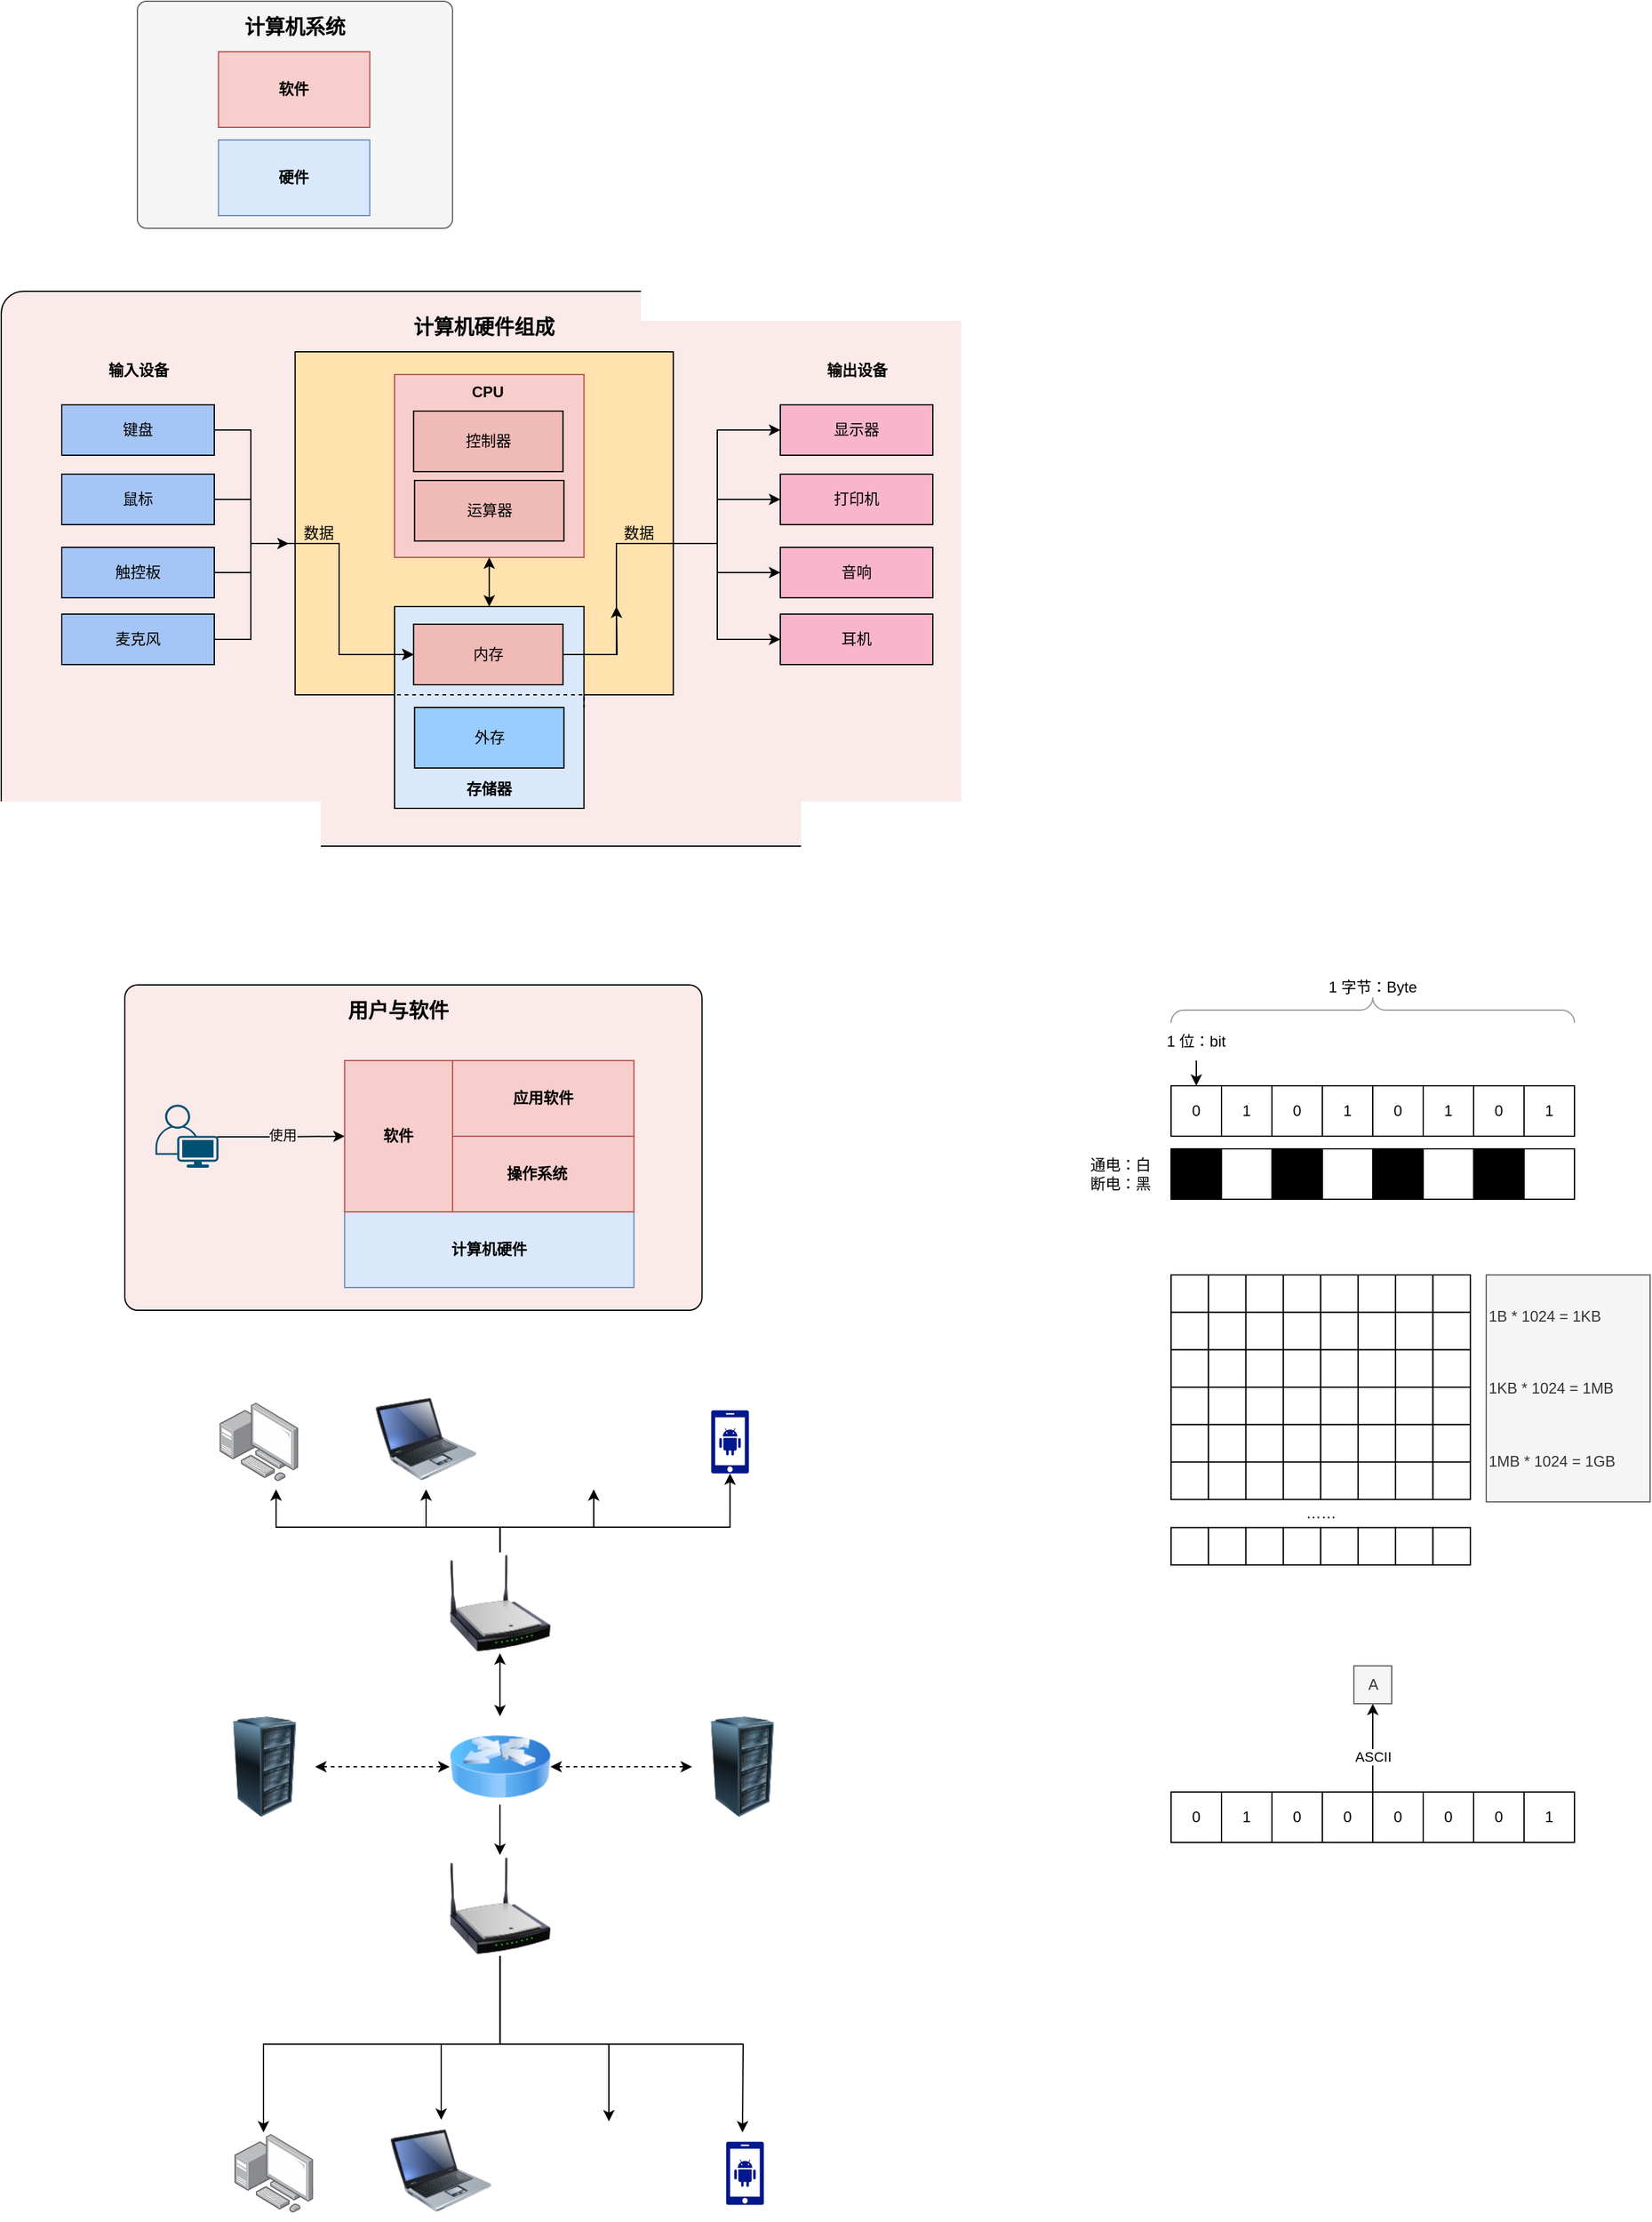 <mxfile version="26.2.14" pages="2">
  <diagram id="quONnxb9Ucw7Qj4F1OV8" name="00">
    <mxGraphModel dx="1583" dy="1315" grid="1" gridSize="10" guides="1" tooltips="1" connect="1" arrows="1" fold="1" page="0" pageScale="1" pageWidth="850" pageHeight="1100" math="0" shadow="0">
      <root>
        <mxCell id="0" />
        <mxCell id="1" parent="0" />
        <mxCell id="kh9sIOl-MEBEW36ed5PM-23" value="" style="rounded=1;whiteSpace=wrap;html=1;fillColor=#FBEAEA;arcSize=4;shadow=0;" parent="1" vertex="1">
          <mxGeometry x="60" y="760" width="457.88" height="258" as="geometry" />
        </mxCell>
        <mxCell id="I5aDIzrliXxLVix5E_Ne-48" value="" style="rounded=1;whiteSpace=wrap;html=1;fillColor=#FBEAEA;arcSize=4;shadow=0;" parent="1" vertex="1">
          <mxGeometry x="-38" y="210" width="790" height="440" as="geometry" />
        </mxCell>
        <mxCell id="I5aDIzrliXxLVix5E_Ne-1" value="" style="rounded=0;whiteSpace=wrap;html=1;fillColor=#FFE2AD;shadow=0;" parent="1" vertex="1">
          <mxGeometry x="195.13" y="258" width="300" height="272" as="geometry" />
        </mxCell>
        <mxCell id="I5aDIzrliXxLVix5E_Ne-2" value="计算机硬件组成" style="text;html=1;align=center;verticalAlign=middle;whiteSpace=wrap;rounded=0;fontSize=16;shadow=0;fontStyle=1" parent="1" vertex="1">
          <mxGeometry x="254.315" y="228" width="181.63" height="20" as="geometry" />
        </mxCell>
        <mxCell id="I5aDIzrliXxLVix5E_Ne-29" style="edgeStyle=orthogonalEdgeStyle;rounded=0;orthogonalLoop=1;jettySize=auto;html=1;entryX=0;entryY=0.5;entryDx=0;entryDy=0;shadow=0;exitX=1;exitY=0.5;exitDx=0;exitDy=0;" parent="1" source="I5aDIzrliXxLVix5E_Ne-61" target="I5aDIzrliXxLVix5E_Ne-21" edge="1">
          <mxGeometry relative="1" as="geometry">
            <mxPoint x="410" y="500" as="sourcePoint" />
            <Array as="points">
              <mxPoint x="450" y="498" />
              <mxPoint x="450" y="410" />
              <mxPoint x="530" y="410" />
              <mxPoint x="530" y="433" />
            </Array>
          </mxGeometry>
        </mxCell>
        <mxCell id="I5aDIzrliXxLVix5E_Ne-15" value="" style="group;fillColor=none;shadow=0;" parent="1" vertex="1" connectable="0">
          <mxGeometry x="10" y="300" width="121" height="206" as="geometry" />
        </mxCell>
        <mxCell id="I5aDIzrliXxLVix5E_Ne-7" value="键盘" style="rounded=0;whiteSpace=wrap;html=1;flipV=1;fillColor=#A5C5F6;shadow=0;" parent="I5aDIzrliXxLVix5E_Ne-15" vertex="1">
          <mxGeometry width="121" height="40" as="geometry" />
        </mxCell>
        <mxCell id="I5aDIzrliXxLVix5E_Ne-8" value="鼠标" style="rounded=0;whiteSpace=wrap;html=1;flipV=1;fillColor=#A5C5F6;shadow=0;" parent="I5aDIzrliXxLVix5E_Ne-15" vertex="1">
          <mxGeometry y="55" width="121" height="40" as="geometry" />
        </mxCell>
        <mxCell id="I5aDIzrliXxLVix5E_Ne-9" value="触控板" style="rounded=0;whiteSpace=wrap;html=1;flipV=1;fillColor=#A5C5F6;shadow=0;" parent="I5aDIzrliXxLVix5E_Ne-15" vertex="1">
          <mxGeometry y="113" width="121" height="40" as="geometry" />
        </mxCell>
        <mxCell id="I5aDIzrliXxLVix5E_Ne-14" value="麦克风" style="rounded=0;whiteSpace=wrap;html=1;flipV=1;fillColor=#A5C5F6;shadow=0;" parent="I5aDIzrliXxLVix5E_Ne-15" vertex="1">
          <mxGeometry y="166" width="121" height="40" as="geometry" />
        </mxCell>
        <mxCell id="I5aDIzrliXxLVix5E_Ne-18" value="" style="group;shadow=0;" parent="1" vertex="1" connectable="0">
          <mxGeometry x="580" y="300" width="121" height="206" as="geometry" />
        </mxCell>
        <mxCell id="I5aDIzrliXxLVix5E_Ne-19" value="显示器" style="rounded=0;whiteSpace=wrap;html=1;flipV=1;fillColor=#F9B5CB;shadow=0;" parent="I5aDIzrliXxLVix5E_Ne-18" vertex="1">
          <mxGeometry width="121" height="40" as="geometry" />
        </mxCell>
        <mxCell id="I5aDIzrliXxLVix5E_Ne-20" value="打印机" style="rounded=0;whiteSpace=wrap;html=1;flipV=1;fillColor=#F9B5CB;shadow=0;" parent="I5aDIzrliXxLVix5E_Ne-18" vertex="1">
          <mxGeometry y="55" width="121" height="40" as="geometry" />
        </mxCell>
        <mxCell id="I5aDIzrliXxLVix5E_Ne-21" value="音响" style="rounded=0;whiteSpace=wrap;html=1;flipV=1;fillColor=#F9B5CB;shadow=0;" parent="I5aDIzrliXxLVix5E_Ne-18" vertex="1">
          <mxGeometry y="113" width="121" height="40" as="geometry" />
        </mxCell>
        <mxCell id="I5aDIzrliXxLVix5E_Ne-22" value="耳机" style="rounded=0;whiteSpace=wrap;html=1;flipV=1;fillColor=#F9B5CB;shadow=0;" parent="I5aDIzrliXxLVix5E_Ne-18" vertex="1">
          <mxGeometry y="166" width="121" height="40" as="geometry" />
        </mxCell>
        <mxCell id="I5aDIzrliXxLVix5E_Ne-23" value="" style="edgeStyle=orthogonalEdgeStyle;orthogonalLoop=1;jettySize=auto;html=1;rounded=0;exitX=1;exitY=0.5;exitDx=0;exitDy=0;entryX=0;entryY=0.5;entryDx=0;entryDy=0;shadow=0;" parent="1" source="I5aDIzrliXxLVix5E_Ne-7" target="I5aDIzrliXxLVix5E_Ne-61" edge="1">
          <mxGeometry width="80" relative="1" as="geometry">
            <mxPoint x="250" y="190" as="sourcePoint" />
            <mxPoint x="330" y="190" as="targetPoint" />
            <Array as="points">
              <mxPoint x="160" y="320" />
              <mxPoint x="160" y="410" />
              <mxPoint x="230" y="410" />
              <mxPoint x="230" y="498" />
            </Array>
          </mxGeometry>
        </mxCell>
        <mxCell id="I5aDIzrliXxLVix5E_Ne-37" value="数据" style="text;html=1;align=center;verticalAlign=middle;whiteSpace=wrap;rounded=0;shadow=0;" parent="1" vertex="1">
          <mxGeometry x="184" y="387" width="60" height="30" as="geometry" />
        </mxCell>
        <mxCell id="I5aDIzrliXxLVix5E_Ne-38" value="数据" style="text;html=1;align=center;verticalAlign=middle;whiteSpace=wrap;rounded=0;shadow=0;" parent="1" vertex="1">
          <mxGeometry x="437.63" y="387" width="60" height="30" as="geometry" />
        </mxCell>
        <mxCell id="I5aDIzrliXxLVix5E_Ne-50" style="edgeStyle=orthogonalEdgeStyle;rounded=0;orthogonalLoop=1;jettySize=auto;html=1;exitX=1;exitY=0.5;exitDx=0;exitDy=0;shadow=0;" parent="1" source="I5aDIzrliXxLVix5E_Ne-14" edge="1">
          <mxGeometry relative="1" as="geometry">
            <Array as="points">
              <mxPoint x="160" y="486" />
              <mxPoint x="160" y="410" />
            </Array>
            <mxPoint x="190" y="410" as="targetPoint" />
          </mxGeometry>
        </mxCell>
        <mxCell id="I5aDIzrliXxLVix5E_Ne-54" value="" style="group;shadow=0;" parent="1" vertex="1" connectable="0">
          <mxGeometry x="274" y="256" width="150.25" height="254.5" as="geometry" />
        </mxCell>
        <mxCell id="I5aDIzrliXxLVix5E_Ne-3" value="" style="rounded=0;whiteSpace=wrap;html=1;fillColor=#f8cecc;strokeColor=#b85450;shadow=0;" parent="I5aDIzrliXxLVix5E_Ne-54" vertex="1">
          <mxGeometry y="20" width="150.25" height="145" as="geometry" />
        </mxCell>
        <mxCell id="I5aDIzrliXxLVix5E_Ne-47" value="CPU" style="text;html=1;align=center;verticalAlign=middle;whiteSpace=wrap;rounded=0;fontStyle=1;shadow=0;" parent="I5aDIzrliXxLVix5E_Ne-54" vertex="1">
          <mxGeometry x="44.365" y="19" width="60" height="30" as="geometry" />
        </mxCell>
        <mxCell id="I5aDIzrliXxLVix5E_Ne-4" value="控制器" style="rounded=0;whiteSpace=wrap;html=1;fillColor=#F0BAB7;shadow=0;" parent="I5aDIzrliXxLVix5E_Ne-54" vertex="1">
          <mxGeometry x="15.12" y="49" width="118.5" height="48" as="geometry" />
        </mxCell>
        <mxCell id="I5aDIzrliXxLVix5E_Ne-6" value="运算器" style="rounded=0;whiteSpace=wrap;html=1;fillColor=#F0BAB7;shadow=0;" parent="I5aDIzrliXxLVix5E_Ne-54" vertex="1">
          <mxGeometry x="15.87" y="104" width="118.5" height="48" as="geometry" />
        </mxCell>
        <mxCell id="I5aDIzrliXxLVix5E_Ne-5" value="存储器" style="rounded=0;whiteSpace=wrap;html=1;fillColor=#AEDBC3;shadow=0;" parent="I5aDIzrliXxLVix5E_Ne-54" vertex="1">
          <mxGeometry y="205.5" width="150" height="49" as="geometry" />
        </mxCell>
        <mxCell id="I5aDIzrliXxLVix5E_Ne-60" value="" style="rounded=0;whiteSpace=wrap;html=1;fillColor=#dae8fc;strokeColor=#000000;shadow=0;" parent="1" vertex="1">
          <mxGeometry x="274" y="460" width="150.25" height="160" as="geometry" />
        </mxCell>
        <mxCell id="kh9sIOl-MEBEW36ed5PM-8" style="edgeStyle=orthogonalEdgeStyle;rounded=0;orthogonalLoop=1;jettySize=auto;html=1;exitX=1;exitY=0.5;exitDx=0;exitDy=0;" parent="1" source="I5aDIzrliXxLVix5E_Ne-61" edge="1">
          <mxGeometry relative="1" as="geometry">
            <mxPoint x="450" y="460" as="targetPoint" />
          </mxGeometry>
        </mxCell>
        <mxCell id="I5aDIzrliXxLVix5E_Ne-61" value="内存" style="rounded=0;whiteSpace=wrap;html=1;fillColor=light-dark(#f0bab7, #1d293b);strokeColor=#000000;shadow=0;" parent="1" vertex="1">
          <mxGeometry x="289.12" y="474" width="118.5" height="48" as="geometry" />
        </mxCell>
        <mxCell id="I5aDIzrliXxLVix5E_Ne-62" value="外存" style="rounded=0;whiteSpace=wrap;html=1;fillColor=#99CCFF;strokeColor=#000000;shadow=0;" parent="1" vertex="1">
          <mxGeometry x="289.87" y="540" width="118.5" height="48" as="geometry" />
        </mxCell>
        <mxCell id="I5aDIzrliXxLVix5E_Ne-65" style="edgeStyle=orthogonalEdgeStyle;rounded=0;orthogonalLoop=1;jettySize=auto;html=1;exitX=0;exitY=0.5;exitDx=0;exitDy=0;entryX=1;entryY=0.5;entryDx=0;entryDy=0;dashed=1;endArrow=none;startFill=0;shadow=0;" parent="1" source="I5aDIzrliXxLVix5E_Ne-60" target="I5aDIzrliXxLVix5E_Ne-60" edge="1">
          <mxGeometry relative="1" as="geometry">
            <Array as="points">
              <mxPoint x="360" y="530" />
              <mxPoint x="360" y="530" />
            </Array>
          </mxGeometry>
        </mxCell>
        <mxCell id="I5aDIzrliXxLVix5E_Ne-53" style="edgeStyle=orthogonalEdgeStyle;rounded=0;orthogonalLoop=1;jettySize=auto;html=1;exitX=0.5;exitY=1;exitDx=0;exitDy=0;startArrow=classic;startFill=1;entryX=0.5;entryY=0;entryDx=0;entryDy=0;shadow=0;" parent="1" source="I5aDIzrliXxLVix5E_Ne-3" target="I5aDIzrliXxLVix5E_Ne-60" edge="1">
          <mxGeometry relative="1" as="geometry">
            <mxPoint x="349" y="470" as="targetPoint" />
          </mxGeometry>
        </mxCell>
        <mxCell id="I5aDIzrliXxLVix5E_Ne-66" style="edgeStyle=orthogonalEdgeStyle;rounded=0;orthogonalLoop=1;jettySize=auto;html=1;exitX=1;exitY=0.5;exitDx=0;exitDy=0;shadow=0;" parent="1" source="I5aDIzrliXxLVix5E_Ne-14" target="I5aDIzrliXxLVix5E_Ne-61" edge="1">
          <mxGeometry relative="1" as="geometry">
            <Array as="points">
              <mxPoint x="160" y="486" />
              <mxPoint x="160" y="410" />
              <mxPoint x="230" y="410" />
              <mxPoint x="230" y="498" />
            </Array>
          </mxGeometry>
        </mxCell>
        <mxCell id="I5aDIzrliXxLVix5E_Ne-67" style="edgeStyle=orthogonalEdgeStyle;rounded=0;orthogonalLoop=1;jettySize=auto;html=1;exitX=1;exitY=0.5;exitDx=0;exitDy=0;entryX=0;entryY=0.5;entryDx=0;entryDy=0;shadow=0;" parent="1" source="I5aDIzrliXxLVix5E_Ne-9" target="I5aDIzrliXxLVix5E_Ne-61" edge="1">
          <mxGeometry relative="1" as="geometry">
            <Array as="points">
              <mxPoint x="160" y="433" />
              <mxPoint x="160" y="410" />
              <mxPoint x="230" y="410" />
              <mxPoint x="230" y="498" />
            </Array>
          </mxGeometry>
        </mxCell>
        <mxCell id="I5aDIzrliXxLVix5E_Ne-73" style="edgeStyle=orthogonalEdgeStyle;rounded=0;orthogonalLoop=1;jettySize=auto;html=1;exitX=1;exitY=0.5;exitDx=0;exitDy=0;entryX=0;entryY=0.5;entryDx=0;entryDy=0;shadow=0;" parent="1" source="I5aDIzrliXxLVix5E_Ne-8" target="I5aDIzrliXxLVix5E_Ne-61" edge="1">
          <mxGeometry relative="1" as="geometry">
            <Array as="points">
              <mxPoint x="160" y="375" />
              <mxPoint x="160" y="410" />
              <mxPoint x="230" y="410" />
              <mxPoint x="230" y="498" />
            </Array>
          </mxGeometry>
        </mxCell>
        <mxCell id="I5aDIzrliXxLVix5E_Ne-27" style="edgeStyle=orthogonalEdgeStyle;rounded=0;orthogonalLoop=1;jettySize=auto;html=1;exitX=1;exitY=0.5;exitDx=0;exitDy=0;entryX=0;entryY=0.5;entryDx=0;entryDy=0;shadow=0;endArrow=classic;endFill=1;" parent="1" source="I5aDIzrliXxLVix5E_Ne-61" target="I5aDIzrliXxLVix5E_Ne-19" edge="1">
          <mxGeometry relative="1" as="geometry">
            <mxPoint x="460" y="486" as="sourcePoint" />
            <mxPoint x="653.97" y="320" as="targetPoint" />
            <Array as="points">
              <mxPoint x="450" y="498" />
              <mxPoint x="450" y="410" />
              <mxPoint x="530" y="410" />
              <mxPoint x="530" y="320" />
            </Array>
          </mxGeometry>
        </mxCell>
        <mxCell id="I5aDIzrliXxLVix5E_Ne-28" style="edgeStyle=orthogonalEdgeStyle;rounded=0;orthogonalLoop=1;jettySize=auto;html=1;exitX=1;exitY=0.5;exitDx=0;exitDy=0;entryX=0;entryY=0.5;entryDx=0;entryDy=0;shadow=0;endArrow=classic;endFill=1;" parent="1" source="I5aDIzrliXxLVix5E_Ne-61" target="I5aDIzrliXxLVix5E_Ne-20" edge="1">
          <mxGeometry relative="1" as="geometry">
            <Array as="points">
              <mxPoint x="450" y="498" />
              <mxPoint x="450" y="410" />
              <mxPoint x="530" y="410" />
              <mxPoint x="530" y="375" />
            </Array>
          </mxGeometry>
        </mxCell>
        <mxCell id="I5aDIzrliXxLVix5E_Ne-74" value="输入设备" style="text;html=1;align=center;verticalAlign=middle;whiteSpace=wrap;rounded=0;fontStyle=1;shadow=0;" parent="1" vertex="1">
          <mxGeometry x="40.5" y="258" width="60" height="30" as="geometry" />
        </mxCell>
        <mxCell id="I5aDIzrliXxLVix5E_Ne-75" value="输出设备" style="text;html=1;align=center;verticalAlign=middle;whiteSpace=wrap;rounded=0;fontStyle=1;shadow=0;" parent="1" vertex="1">
          <mxGeometry x="610.5" y="258" width="60" height="30" as="geometry" />
        </mxCell>
        <mxCell id="I5aDIzrliXxLVix5E_Ne-76" value="存储器" style="text;html=1;align=center;verticalAlign=middle;whiteSpace=wrap;rounded=0;fontStyle=1;shadow=0;" parent="1" vertex="1">
          <mxGeometry x="319.12" y="590" width="60" height="30" as="geometry" />
        </mxCell>
        <mxCell id="kh9sIOl-MEBEW36ed5PM-1" value="" style="rounded=1;whiteSpace=wrap;html=1;arcSize=4;fillColor=#f5f5f5;strokeColor=#666666;fontColor=#333333;shadow=0;" parent="1" vertex="1">
          <mxGeometry x="70" y="-20" width="250" height="180" as="geometry" />
        </mxCell>
        <mxCell id="kh9sIOl-MEBEW36ed5PM-2" value="软件" style="rounded=0;whiteSpace=wrap;html=1;fillColor=#f8cecc;strokeColor=#b85450;fontStyle=1;shadow=0;" parent="1" vertex="1">
          <mxGeometry x="134.32" y="20" width="120" height="60" as="geometry" />
        </mxCell>
        <mxCell id="kh9sIOl-MEBEW36ed5PM-3" value="硬件" style="rounded=0;whiteSpace=wrap;html=1;fillColor=#dae8fc;strokeColor=#6c8ebf;fontStyle=1;shadow=0;" parent="1" vertex="1">
          <mxGeometry x="134.32" y="90" width="120" height="60" as="geometry" />
        </mxCell>
        <mxCell id="kh9sIOl-MEBEW36ed5PM-5" value="计算机系统" style="text;html=1;align=center;verticalAlign=middle;whiteSpace=wrap;rounded=0;fontSize=16;shadow=0;fontStyle=1" parent="1" vertex="1">
          <mxGeometry x="104.185" y="-10" width="181.63" height="20" as="geometry" />
        </mxCell>
        <mxCell id="I5aDIzrliXxLVix5E_Ne-41" style="edgeStyle=orthogonalEdgeStyle;rounded=0;orthogonalLoop=1;jettySize=auto;html=1;exitX=1;exitY=0.5;exitDx=0;exitDy=0;entryX=0;entryY=0.5;entryDx=0;entryDy=0;shadow=0;" parent="1" source="I5aDIzrliXxLVix5E_Ne-61" target="I5aDIzrliXxLVix5E_Ne-22" edge="1">
          <mxGeometry relative="1" as="geometry">
            <Array as="points">
              <mxPoint x="450" y="498" />
              <mxPoint x="450" y="410" />
              <mxPoint x="530" y="410" />
              <mxPoint x="530" y="486" />
            </Array>
          </mxGeometry>
        </mxCell>
        <mxCell id="kh9sIOl-MEBEW36ed5PM-9" value="计算机硬件" style="rounded=0;whiteSpace=wrap;html=1;fillColor=#dae8fc;strokeColor=#6c8ebf;fontStyle=1;shadow=0;" parent="1" vertex="1">
          <mxGeometry x="234.38" y="940" width="229.5" height="60" as="geometry" />
        </mxCell>
        <mxCell id="kh9sIOl-MEBEW36ed5PM-10" value="操作系统" style="rounded=0;whiteSpace=wrap;html=1;fillColor=#f8cecc;strokeColor=#b85450;fontStyle=1;shadow=0;" parent="1" vertex="1">
          <mxGeometry x="310" y="880" width="153.88" height="60" as="geometry" />
        </mxCell>
        <mxCell id="kh9sIOl-MEBEW36ed5PM-12" value="应用软件" style="rounded=0;whiteSpace=wrap;html=1;fillColor=#f8cecc;strokeColor=#b85450;fontStyle=1;shadow=0;" parent="1" vertex="1">
          <mxGeometry x="320" y="820" width="143.88" height="60" as="geometry" />
        </mxCell>
        <mxCell id="kh9sIOl-MEBEW36ed5PM-13" value="软件" style="whiteSpace=wrap;html=1;fillColor=#f8cecc;strokeColor=#b85450;rounded=0;fontStyle=1;shadow=0;" parent="1" vertex="1">
          <mxGeometry x="234.38" y="820" width="85.62" height="120" as="geometry" />
        </mxCell>
        <mxCell id="kh9sIOl-MEBEW36ed5PM-17" style="edgeStyle=orthogonalEdgeStyle;rounded=0;orthogonalLoop=1;jettySize=auto;html=1;exitX=0.98;exitY=0.51;exitDx=0;exitDy=0;exitPerimeter=0;entryX=0;entryY=0.5;entryDx=0;entryDy=0;" parent="1" source="kh9sIOl-MEBEW36ed5PM-21" target="kh9sIOl-MEBEW36ed5PM-13" edge="1">
          <mxGeometry relative="1" as="geometry">
            <mxPoint x="130.5" y="880" as="sourcePoint" />
          </mxGeometry>
        </mxCell>
        <mxCell id="kh9sIOl-MEBEW36ed5PM-25" value="使用" style="edgeLabel;html=1;align=center;verticalAlign=middle;resizable=0;points=[];labelBackgroundColor=light-dark(#fbeaea, #ededed);" parent="kh9sIOl-MEBEW36ed5PM-17" vertex="1" connectable="0">
          <mxGeometry x="0.028" y="2" relative="1" as="geometry">
            <mxPoint y="1" as="offset" />
          </mxGeometry>
        </mxCell>
        <mxCell id="kh9sIOl-MEBEW36ed5PM-21" value="" style="points=[[0.35,0,0],[0.98,0.51,0],[1,0.71,0],[0.67,1,0],[0,0.795,0],[0,0.65,0]];verticalLabelPosition=bottom;sketch=0;html=1;verticalAlign=top;aspect=fixed;align=center;pointerEvents=1;shape=mxgraph.cisco19.user;fillColor=#005073;strokeColor=none;" parent="1" vertex="1">
          <mxGeometry x="84.32" y="855" width="50" height="50" as="geometry" />
        </mxCell>
        <mxCell id="kh9sIOl-MEBEW36ed5PM-24" value="用户与软件" style="text;html=1;align=center;verticalAlign=middle;whiteSpace=wrap;rounded=0;fontSize=16;shadow=0;fontStyle=1" parent="1" vertex="1">
          <mxGeometry x="186.375" y="770" width="181.63" height="20" as="geometry" />
        </mxCell>
        <mxCell id="kh9sIOl-MEBEW36ed5PM-28" value="0" style="whiteSpace=wrap;html=1;aspect=fixed;" parent="1" vertex="1">
          <mxGeometry x="890" y="840" width="40" height="40" as="geometry" />
        </mxCell>
        <mxCell id="kh9sIOl-MEBEW36ed5PM-39" value="1" style="whiteSpace=wrap;html=1;aspect=fixed;" parent="1" vertex="1">
          <mxGeometry x="930" y="840" width="40" height="40" as="geometry" />
        </mxCell>
        <mxCell id="kh9sIOl-MEBEW36ed5PM-45" value="0" style="whiteSpace=wrap;html=1;aspect=fixed;" parent="1" vertex="1">
          <mxGeometry x="970" y="840" width="40" height="40" as="geometry" />
        </mxCell>
        <mxCell id="kh9sIOl-MEBEW36ed5PM-51" value="1" style="whiteSpace=wrap;html=1;aspect=fixed;" parent="1" vertex="1">
          <mxGeometry x="1010" y="840" width="40" height="40" as="geometry" />
        </mxCell>
        <mxCell id="kh9sIOl-MEBEW36ed5PM-57" value="0" style="whiteSpace=wrap;html=1;aspect=fixed;" parent="1" vertex="1">
          <mxGeometry x="1050" y="840" width="40" height="40" as="geometry" />
        </mxCell>
        <mxCell id="kh9sIOl-MEBEW36ed5PM-63" value="1" style="whiteSpace=wrap;html=1;aspect=fixed;" parent="1" vertex="1">
          <mxGeometry x="1090" y="840" width="40" height="40" as="geometry" />
        </mxCell>
        <mxCell id="kh9sIOl-MEBEW36ed5PM-69" value="0" style="whiteSpace=wrap;html=1;aspect=fixed;" parent="1" vertex="1">
          <mxGeometry x="1130" y="840" width="40" height="40" as="geometry" />
        </mxCell>
        <mxCell id="kh9sIOl-MEBEW36ed5PM-75" value="1" style="whiteSpace=wrap;html=1;aspect=fixed;" parent="1" vertex="1">
          <mxGeometry x="1170" y="840" width="40" height="40" as="geometry" />
        </mxCell>
        <mxCell id="kh9sIOl-MEBEW36ed5PM-99" style="edgeStyle=orthogonalEdgeStyle;rounded=0;orthogonalLoop=1;jettySize=auto;html=1;exitX=0.5;exitY=1;exitDx=0;exitDy=0;entryX=0.5;entryY=0;entryDx=0;entryDy=0;" parent="1" source="kh9sIOl-MEBEW36ed5PM-98" target="kh9sIOl-MEBEW36ed5PM-28" edge="1">
          <mxGeometry relative="1" as="geometry" />
        </mxCell>
        <mxCell id="kh9sIOl-MEBEW36ed5PM-98" value="1 位：bit" style="text;html=1;align=center;verticalAlign=middle;whiteSpace=wrap;rounded=0;" parent="1" vertex="1">
          <mxGeometry x="880" y="790" width="60" height="30" as="geometry" />
        </mxCell>
        <mxCell id="kh9sIOl-MEBEW36ed5PM-100" value="" style="verticalLabelPosition=bottom;shadow=0;dashed=0;align=center;html=1;verticalAlign=top;strokeWidth=1;shape=mxgraph.mockup.markup.curlyBrace;whiteSpace=wrap;strokeColor=#999999;" parent="1" vertex="1">
          <mxGeometry x="890" y="770" width="320" height="20" as="geometry" />
        </mxCell>
        <mxCell id="kh9sIOl-MEBEW36ed5PM-101" value="1 字节：Byte" style="text;html=1;align=center;verticalAlign=middle;whiteSpace=wrap;rounded=0;" parent="1" vertex="1">
          <mxGeometry x="1010" y="747" width="80" height="30" as="geometry" />
        </mxCell>
        <mxCell id="kh9sIOl-MEBEW36ed5PM-102" value="0" style="whiteSpace=wrap;html=1;aspect=fixed;fillColor=#000000;" parent="1" vertex="1">
          <mxGeometry x="890" y="890" width="40" height="40" as="geometry" />
        </mxCell>
        <mxCell id="kh9sIOl-MEBEW36ed5PM-103" value="" style="whiteSpace=wrap;html=1;aspect=fixed;" parent="1" vertex="1">
          <mxGeometry x="930" y="890" width="40" height="40" as="geometry" />
        </mxCell>
        <mxCell id="kh9sIOl-MEBEW36ed5PM-104" value="0" style="whiteSpace=wrap;html=1;aspect=fixed;fillColor=#000000;" parent="1" vertex="1">
          <mxGeometry x="970" y="890" width="40" height="40" as="geometry" />
        </mxCell>
        <mxCell id="kh9sIOl-MEBEW36ed5PM-105" value="" style="whiteSpace=wrap;html=1;aspect=fixed;" parent="1" vertex="1">
          <mxGeometry x="1010" y="890" width="40" height="40" as="geometry" />
        </mxCell>
        <mxCell id="kh9sIOl-MEBEW36ed5PM-106" value="0" style="whiteSpace=wrap;html=1;aspect=fixed;fillColor=#000000;" parent="1" vertex="1">
          <mxGeometry x="1050" y="890" width="40" height="40" as="geometry" />
        </mxCell>
        <mxCell id="kh9sIOl-MEBEW36ed5PM-107" value="" style="whiteSpace=wrap;html=1;aspect=fixed;fillColor=#FFFFFF;" parent="1" vertex="1">
          <mxGeometry x="1090" y="890" width="40" height="40" as="geometry" />
        </mxCell>
        <mxCell id="kh9sIOl-MEBEW36ed5PM-108" value="0" style="whiteSpace=wrap;html=1;aspect=fixed;fillColor=#000000;" parent="1" vertex="1">
          <mxGeometry x="1130" y="890" width="40" height="40" as="geometry" />
        </mxCell>
        <mxCell id="kh9sIOl-MEBEW36ed5PM-109" value="" style="whiteSpace=wrap;html=1;aspect=fixed;" parent="1" vertex="1">
          <mxGeometry x="1170" y="890" width="40" height="40" as="geometry" />
        </mxCell>
        <mxCell id="kh9sIOl-MEBEW36ed5PM-110" value="通电：白&lt;div&gt;断电：黑&lt;/div&gt;" style="text;html=1;align=center;verticalAlign=middle;whiteSpace=wrap;rounded=0;" parent="1" vertex="1">
          <mxGeometry x="820" y="895" width="60" height="30" as="geometry" />
        </mxCell>
        <mxCell id="kh9sIOl-MEBEW36ed5PM-113" value="1B * 1024 = 1KB&lt;div&gt;&lt;br&gt;&lt;/div&gt;&lt;div&gt;&lt;br&gt;&lt;/div&gt;&lt;div&gt;&lt;br&gt;&lt;div&gt;1KB * 1024 = 1MB&lt;/div&gt;&lt;div&gt;&lt;br&gt;&lt;/div&gt;&lt;div&gt;&lt;br&gt;&lt;/div&gt;&lt;div&gt;&lt;br&gt;&lt;/div&gt;&lt;div&gt;1MB * 1024 = 1GB&lt;/div&gt;&lt;/div&gt;" style="text;html=1;align=left;verticalAlign=middle;whiteSpace=wrap;rounded=0;fillColor=#f5f5f5;strokeColor=#666666;fontColor=#333333;" parent="1" vertex="1">
          <mxGeometry x="1140" y="990" width="130" height="180" as="geometry" />
        </mxCell>
        <mxCell id="kh9sIOl-MEBEW36ed5PM-173" value="" style="group" parent="1" vertex="1" connectable="0">
          <mxGeometry x="890" y="990" width="237.42" height="230" as="geometry" />
        </mxCell>
        <mxCell id="kh9sIOl-MEBEW36ed5PM-34" value="" style="whiteSpace=wrap;html=1;aspect=fixed;" parent="kh9sIOl-MEBEW36ed5PM-173" vertex="1">
          <mxGeometry width="29.677" height="29.677" as="geometry" />
        </mxCell>
        <mxCell id="kh9sIOl-MEBEW36ed5PM-40" value="" style="whiteSpace=wrap;html=1;aspect=fixed;" parent="kh9sIOl-MEBEW36ed5PM-173" vertex="1">
          <mxGeometry x="29.677" width="29.677" height="29.677" as="geometry" />
        </mxCell>
        <mxCell id="kh9sIOl-MEBEW36ed5PM-46" value="" style="whiteSpace=wrap;html=1;aspect=fixed;" parent="kh9sIOl-MEBEW36ed5PM-173" vertex="1">
          <mxGeometry x="59.355" width="29.677" height="29.677" as="geometry" />
        </mxCell>
        <mxCell id="kh9sIOl-MEBEW36ed5PM-52" value="" style="whiteSpace=wrap;html=1;aspect=fixed;" parent="kh9sIOl-MEBEW36ed5PM-173" vertex="1">
          <mxGeometry x="89.032" width="29.677" height="29.677" as="geometry" />
        </mxCell>
        <mxCell id="kh9sIOl-MEBEW36ed5PM-58" value="" style="whiteSpace=wrap;html=1;aspect=fixed;" parent="kh9sIOl-MEBEW36ed5PM-173" vertex="1">
          <mxGeometry x="118.71" width="29.677" height="29.677" as="geometry" />
        </mxCell>
        <mxCell id="kh9sIOl-MEBEW36ed5PM-64" value="" style="whiteSpace=wrap;html=1;aspect=fixed;" parent="kh9sIOl-MEBEW36ed5PM-173" vertex="1">
          <mxGeometry x="148.387" width="29.677" height="29.677" as="geometry" />
        </mxCell>
        <mxCell id="kh9sIOl-MEBEW36ed5PM-70" value="" style="whiteSpace=wrap;html=1;aspect=fixed;" parent="kh9sIOl-MEBEW36ed5PM-173" vertex="1">
          <mxGeometry x="178.065" width="29.677" height="29.677" as="geometry" />
        </mxCell>
        <mxCell id="kh9sIOl-MEBEW36ed5PM-76" value="" style="whiteSpace=wrap;html=1;aspect=fixed;" parent="kh9sIOl-MEBEW36ed5PM-173" vertex="1">
          <mxGeometry x="207.742" width="29.677" height="29.677" as="geometry" />
        </mxCell>
        <mxCell id="kh9sIOl-MEBEW36ed5PM-124" value="" style="whiteSpace=wrap;html=1;aspect=fixed;" parent="kh9sIOl-MEBEW36ed5PM-173" vertex="1">
          <mxGeometry y="29.677" width="29.677" height="29.677" as="geometry" />
        </mxCell>
        <mxCell id="kh9sIOl-MEBEW36ed5PM-125" value="" style="whiteSpace=wrap;html=1;aspect=fixed;" parent="kh9sIOl-MEBEW36ed5PM-173" vertex="1">
          <mxGeometry x="29.677" y="29.677" width="29.677" height="29.677" as="geometry" />
        </mxCell>
        <mxCell id="kh9sIOl-MEBEW36ed5PM-126" value="" style="whiteSpace=wrap;html=1;aspect=fixed;" parent="kh9sIOl-MEBEW36ed5PM-173" vertex="1">
          <mxGeometry x="59.355" y="29.677" width="29.677" height="29.677" as="geometry" />
        </mxCell>
        <mxCell id="kh9sIOl-MEBEW36ed5PM-127" value="" style="whiteSpace=wrap;html=1;aspect=fixed;" parent="kh9sIOl-MEBEW36ed5PM-173" vertex="1">
          <mxGeometry x="89.032" y="29.677" width="29.677" height="29.677" as="geometry" />
        </mxCell>
        <mxCell id="kh9sIOl-MEBEW36ed5PM-128" value="" style="whiteSpace=wrap;html=1;aspect=fixed;" parent="kh9sIOl-MEBEW36ed5PM-173" vertex="1">
          <mxGeometry x="118.71" y="29.677" width="29.677" height="29.677" as="geometry" />
        </mxCell>
        <mxCell id="kh9sIOl-MEBEW36ed5PM-129" value="" style="whiteSpace=wrap;html=1;aspect=fixed;" parent="kh9sIOl-MEBEW36ed5PM-173" vertex="1">
          <mxGeometry x="148.387" y="29.677" width="29.677" height="29.677" as="geometry" />
        </mxCell>
        <mxCell id="kh9sIOl-MEBEW36ed5PM-130" value="" style="whiteSpace=wrap;html=1;aspect=fixed;" parent="kh9sIOl-MEBEW36ed5PM-173" vertex="1">
          <mxGeometry x="178.065" y="29.677" width="29.677" height="29.677" as="geometry" />
        </mxCell>
        <mxCell id="kh9sIOl-MEBEW36ed5PM-131" value="" style="whiteSpace=wrap;html=1;aspect=fixed;" parent="kh9sIOl-MEBEW36ed5PM-173" vertex="1">
          <mxGeometry x="207.742" y="29.677" width="29.677" height="29.677" as="geometry" />
        </mxCell>
        <mxCell id="kh9sIOl-MEBEW36ed5PM-132" value="" style="whiteSpace=wrap;html=1;aspect=fixed;" parent="kh9sIOl-MEBEW36ed5PM-173" vertex="1">
          <mxGeometry y="59.355" width="29.677" height="29.677" as="geometry" />
        </mxCell>
        <mxCell id="kh9sIOl-MEBEW36ed5PM-133" value="" style="whiteSpace=wrap;html=1;aspect=fixed;" parent="kh9sIOl-MEBEW36ed5PM-173" vertex="1">
          <mxGeometry x="29.677" y="59.355" width="29.677" height="29.677" as="geometry" />
        </mxCell>
        <mxCell id="kh9sIOl-MEBEW36ed5PM-134" value="" style="whiteSpace=wrap;html=1;aspect=fixed;" parent="kh9sIOl-MEBEW36ed5PM-173" vertex="1">
          <mxGeometry x="59.355" y="59.355" width="29.677" height="29.677" as="geometry" />
        </mxCell>
        <mxCell id="kh9sIOl-MEBEW36ed5PM-135" value="" style="whiteSpace=wrap;html=1;aspect=fixed;" parent="kh9sIOl-MEBEW36ed5PM-173" vertex="1">
          <mxGeometry x="89.032" y="59.355" width="29.677" height="29.677" as="geometry" />
        </mxCell>
        <mxCell id="kh9sIOl-MEBEW36ed5PM-136" value="" style="whiteSpace=wrap;html=1;aspect=fixed;" parent="kh9sIOl-MEBEW36ed5PM-173" vertex="1">
          <mxGeometry x="118.71" y="59.355" width="29.677" height="29.677" as="geometry" />
        </mxCell>
        <mxCell id="kh9sIOl-MEBEW36ed5PM-137" value="" style="whiteSpace=wrap;html=1;aspect=fixed;" parent="kh9sIOl-MEBEW36ed5PM-173" vertex="1">
          <mxGeometry x="148.387" y="59.355" width="29.677" height="29.677" as="geometry" />
        </mxCell>
        <mxCell id="kh9sIOl-MEBEW36ed5PM-138" value="" style="whiteSpace=wrap;html=1;aspect=fixed;" parent="kh9sIOl-MEBEW36ed5PM-173" vertex="1">
          <mxGeometry x="178.065" y="59.355" width="29.677" height="29.677" as="geometry" />
        </mxCell>
        <mxCell id="kh9sIOl-MEBEW36ed5PM-139" value="" style="whiteSpace=wrap;html=1;aspect=fixed;" parent="kh9sIOl-MEBEW36ed5PM-173" vertex="1">
          <mxGeometry x="207.742" y="59.355" width="29.677" height="29.677" as="geometry" />
        </mxCell>
        <mxCell id="kh9sIOl-MEBEW36ed5PM-140" value="" style="whiteSpace=wrap;html=1;aspect=fixed;fontStyle=1" parent="kh9sIOl-MEBEW36ed5PM-173" vertex="1">
          <mxGeometry y="89.032" width="29.677" height="29.677" as="geometry" />
        </mxCell>
        <mxCell id="kh9sIOl-MEBEW36ed5PM-141" value="" style="whiteSpace=wrap;html=1;aspect=fixed;fontStyle=1" parent="kh9sIOl-MEBEW36ed5PM-173" vertex="1">
          <mxGeometry x="29.677" y="89.032" width="29.677" height="29.677" as="geometry" />
        </mxCell>
        <mxCell id="kh9sIOl-MEBEW36ed5PM-142" value="" style="whiteSpace=wrap;html=1;aspect=fixed;fontStyle=1" parent="kh9sIOl-MEBEW36ed5PM-173" vertex="1">
          <mxGeometry x="59.355" y="89.032" width="29.677" height="29.677" as="geometry" />
        </mxCell>
        <mxCell id="kh9sIOl-MEBEW36ed5PM-143" value="" style="whiteSpace=wrap;html=1;aspect=fixed;fontStyle=1" parent="kh9sIOl-MEBEW36ed5PM-173" vertex="1">
          <mxGeometry x="89.032" y="89.032" width="29.677" height="29.677" as="geometry" />
        </mxCell>
        <mxCell id="kh9sIOl-MEBEW36ed5PM-144" value="" style="whiteSpace=wrap;html=1;aspect=fixed;fontStyle=1" parent="kh9sIOl-MEBEW36ed5PM-173" vertex="1">
          <mxGeometry x="118.71" y="89.032" width="29.677" height="29.677" as="geometry" />
        </mxCell>
        <mxCell id="kh9sIOl-MEBEW36ed5PM-145" value="" style="whiteSpace=wrap;html=1;aspect=fixed;fontStyle=1" parent="kh9sIOl-MEBEW36ed5PM-173" vertex="1">
          <mxGeometry x="148.387" y="89.032" width="29.677" height="29.677" as="geometry" />
        </mxCell>
        <mxCell id="kh9sIOl-MEBEW36ed5PM-146" value="" style="whiteSpace=wrap;html=1;aspect=fixed;fontStyle=1" parent="kh9sIOl-MEBEW36ed5PM-173" vertex="1">
          <mxGeometry x="178.065" y="89.032" width="29.677" height="29.677" as="geometry" />
        </mxCell>
        <mxCell id="kh9sIOl-MEBEW36ed5PM-147" value="" style="whiteSpace=wrap;html=1;aspect=fixed;fontStyle=1" parent="kh9sIOl-MEBEW36ed5PM-173" vertex="1">
          <mxGeometry x="207.742" y="89.032" width="29.677" height="29.677" as="geometry" />
        </mxCell>
        <mxCell id="kh9sIOl-MEBEW36ed5PM-148" value="" style="whiteSpace=wrap;html=1;aspect=fixed;fontStyle=1" parent="kh9sIOl-MEBEW36ed5PM-173" vertex="1">
          <mxGeometry y="118.71" width="29.677" height="29.677" as="geometry" />
        </mxCell>
        <mxCell id="kh9sIOl-MEBEW36ed5PM-149" value="" style="whiteSpace=wrap;html=1;aspect=fixed;fontStyle=1" parent="kh9sIOl-MEBEW36ed5PM-173" vertex="1">
          <mxGeometry x="29.677" y="118.71" width="29.677" height="29.677" as="geometry" />
        </mxCell>
        <mxCell id="kh9sIOl-MEBEW36ed5PM-150" value="" style="whiteSpace=wrap;html=1;aspect=fixed;fontStyle=1" parent="kh9sIOl-MEBEW36ed5PM-173" vertex="1">
          <mxGeometry x="59.355" y="118.71" width="29.677" height="29.677" as="geometry" />
        </mxCell>
        <mxCell id="kh9sIOl-MEBEW36ed5PM-151" value="" style="whiteSpace=wrap;html=1;aspect=fixed;fontStyle=1" parent="kh9sIOl-MEBEW36ed5PM-173" vertex="1">
          <mxGeometry x="89.032" y="118.71" width="29.677" height="29.677" as="geometry" />
        </mxCell>
        <mxCell id="kh9sIOl-MEBEW36ed5PM-152" value="" style="whiteSpace=wrap;html=1;aspect=fixed;fontStyle=1" parent="kh9sIOl-MEBEW36ed5PM-173" vertex="1">
          <mxGeometry x="118.71" y="118.71" width="29.677" height="29.677" as="geometry" />
        </mxCell>
        <mxCell id="kh9sIOl-MEBEW36ed5PM-153" value="" style="whiteSpace=wrap;html=1;aspect=fixed;fontStyle=1" parent="kh9sIOl-MEBEW36ed5PM-173" vertex="1">
          <mxGeometry x="148.387" y="118.71" width="29.677" height="29.677" as="geometry" />
        </mxCell>
        <mxCell id="kh9sIOl-MEBEW36ed5PM-154" value="" style="whiteSpace=wrap;html=1;aspect=fixed;fontStyle=1" parent="kh9sIOl-MEBEW36ed5PM-173" vertex="1">
          <mxGeometry x="178.065" y="118.71" width="29.677" height="29.677" as="geometry" />
        </mxCell>
        <mxCell id="kh9sIOl-MEBEW36ed5PM-155" value="" style="whiteSpace=wrap;html=1;aspect=fixed;fontStyle=1" parent="kh9sIOl-MEBEW36ed5PM-173" vertex="1">
          <mxGeometry x="207.742" y="118.71" width="29.677" height="29.677" as="geometry" />
        </mxCell>
        <mxCell id="kh9sIOl-MEBEW36ed5PM-156" value="" style="whiteSpace=wrap;html=1;aspect=fixed;fontStyle=1" parent="kh9sIOl-MEBEW36ed5PM-173" vertex="1">
          <mxGeometry y="148.387" width="29.677" height="29.677" as="geometry" />
        </mxCell>
        <mxCell id="kh9sIOl-MEBEW36ed5PM-157" value="" style="whiteSpace=wrap;html=1;aspect=fixed;fontStyle=1" parent="kh9sIOl-MEBEW36ed5PM-173" vertex="1">
          <mxGeometry x="29.677" y="148.387" width="29.677" height="29.677" as="geometry" />
        </mxCell>
        <mxCell id="kh9sIOl-MEBEW36ed5PM-158" value="" style="whiteSpace=wrap;html=1;aspect=fixed;fontStyle=1" parent="kh9sIOl-MEBEW36ed5PM-173" vertex="1">
          <mxGeometry x="59.355" y="148.387" width="29.677" height="29.677" as="geometry" />
        </mxCell>
        <mxCell id="kh9sIOl-MEBEW36ed5PM-159" value="" style="whiteSpace=wrap;html=1;aspect=fixed;fontStyle=1" parent="kh9sIOl-MEBEW36ed5PM-173" vertex="1">
          <mxGeometry x="89.032" y="148.387" width="29.677" height="29.677" as="geometry" />
        </mxCell>
        <mxCell id="kh9sIOl-MEBEW36ed5PM-160" value="" style="whiteSpace=wrap;html=1;aspect=fixed;fontStyle=1" parent="kh9sIOl-MEBEW36ed5PM-173" vertex="1">
          <mxGeometry x="118.71" y="148.387" width="29.677" height="29.677" as="geometry" />
        </mxCell>
        <mxCell id="kh9sIOl-MEBEW36ed5PM-161" value="" style="whiteSpace=wrap;html=1;aspect=fixed;fontStyle=1" parent="kh9sIOl-MEBEW36ed5PM-173" vertex="1">
          <mxGeometry x="148.387" y="148.387" width="29.677" height="29.677" as="geometry" />
        </mxCell>
        <mxCell id="kh9sIOl-MEBEW36ed5PM-162" value="" style="whiteSpace=wrap;html=1;aspect=fixed;fontStyle=1" parent="kh9sIOl-MEBEW36ed5PM-173" vertex="1">
          <mxGeometry x="178.065" y="148.387" width="29.677" height="29.677" as="geometry" />
        </mxCell>
        <mxCell id="kh9sIOl-MEBEW36ed5PM-163" value="" style="whiteSpace=wrap;html=1;aspect=fixed;fontStyle=1" parent="kh9sIOl-MEBEW36ed5PM-173" vertex="1">
          <mxGeometry x="207.742" y="148.387" width="29.677" height="29.677" as="geometry" />
        </mxCell>
        <mxCell id="kh9sIOl-MEBEW36ed5PM-164" value="" style="whiteSpace=wrap;html=1;aspect=fixed;fontStyle=1" parent="kh9sIOl-MEBEW36ed5PM-173" vertex="1">
          <mxGeometry y="200.323" width="29.677" height="29.677" as="geometry" />
        </mxCell>
        <mxCell id="kh9sIOl-MEBEW36ed5PM-165" value="" style="whiteSpace=wrap;html=1;aspect=fixed;fontStyle=1" parent="kh9sIOl-MEBEW36ed5PM-173" vertex="1">
          <mxGeometry x="29.677" y="200.323" width="29.677" height="29.677" as="geometry" />
        </mxCell>
        <mxCell id="kh9sIOl-MEBEW36ed5PM-166" value="" style="whiteSpace=wrap;html=1;aspect=fixed;fontStyle=1" parent="kh9sIOl-MEBEW36ed5PM-173" vertex="1">
          <mxGeometry x="59.355" y="200.323" width="29.677" height="29.677" as="geometry" />
        </mxCell>
        <mxCell id="kh9sIOl-MEBEW36ed5PM-167" value="" style="whiteSpace=wrap;html=1;aspect=fixed;fontStyle=1" parent="kh9sIOl-MEBEW36ed5PM-173" vertex="1">
          <mxGeometry x="89.032" y="200.323" width="29.677" height="29.677" as="geometry" />
        </mxCell>
        <mxCell id="kh9sIOl-MEBEW36ed5PM-168" value="" style="whiteSpace=wrap;html=1;aspect=fixed;fontStyle=1" parent="kh9sIOl-MEBEW36ed5PM-173" vertex="1">
          <mxGeometry x="118.71" y="200.323" width="29.677" height="29.677" as="geometry" />
        </mxCell>
        <mxCell id="kh9sIOl-MEBEW36ed5PM-169" value="" style="whiteSpace=wrap;html=1;aspect=fixed;fontStyle=1" parent="kh9sIOl-MEBEW36ed5PM-173" vertex="1">
          <mxGeometry x="148.387" y="200.323" width="29.677" height="29.677" as="geometry" />
        </mxCell>
        <mxCell id="kh9sIOl-MEBEW36ed5PM-170" value="" style="whiteSpace=wrap;html=1;aspect=fixed;fontStyle=1" parent="kh9sIOl-MEBEW36ed5PM-173" vertex="1">
          <mxGeometry x="178.065" y="200.323" width="29.677" height="29.677" as="geometry" />
        </mxCell>
        <mxCell id="kh9sIOl-MEBEW36ed5PM-171" value="" style="whiteSpace=wrap;html=1;aspect=fixed;fontStyle=1" parent="kh9sIOl-MEBEW36ed5PM-173" vertex="1">
          <mxGeometry x="207.742" y="200.323" width="29.677" height="29.677" as="geometry" />
        </mxCell>
        <mxCell id="kh9sIOl-MEBEW36ed5PM-172" value="……" style="text;html=1;align=center;verticalAlign=middle;whiteSpace=wrap;rounded=0;" parent="kh9sIOl-MEBEW36ed5PM-173" vertex="1">
          <mxGeometry x="81.613" y="178.065" width="74.194" height="22.258" as="geometry" />
        </mxCell>
        <mxCell id="kh9sIOl-MEBEW36ed5PM-174" value="0" style="whiteSpace=wrap;html=1;aspect=fixed;" parent="1" vertex="1">
          <mxGeometry x="890" y="1400" width="40" height="40" as="geometry" />
        </mxCell>
        <mxCell id="kh9sIOl-MEBEW36ed5PM-175" value="1" style="whiteSpace=wrap;html=1;aspect=fixed;" parent="1" vertex="1">
          <mxGeometry x="930" y="1400" width="40" height="40" as="geometry" />
        </mxCell>
        <mxCell id="kh9sIOl-MEBEW36ed5PM-176" value="0" style="whiteSpace=wrap;html=1;aspect=fixed;" parent="1" vertex="1">
          <mxGeometry x="970" y="1400" width="40" height="40" as="geometry" />
        </mxCell>
        <mxCell id="kh9sIOl-MEBEW36ed5PM-177" value="0" style="whiteSpace=wrap;html=1;aspect=fixed;" parent="1" vertex="1">
          <mxGeometry x="1010" y="1400" width="40" height="40" as="geometry" />
        </mxCell>
        <mxCell id="kh9sIOl-MEBEW36ed5PM-178" value="0" style="whiteSpace=wrap;html=1;aspect=fixed;" parent="1" vertex="1">
          <mxGeometry x="1050" y="1400" width="40" height="40" as="geometry" />
        </mxCell>
        <mxCell id="kh9sIOl-MEBEW36ed5PM-179" value="0" style="whiteSpace=wrap;html=1;aspect=fixed;" parent="1" vertex="1">
          <mxGeometry x="1090" y="1400" width="40" height="40" as="geometry" />
        </mxCell>
        <mxCell id="kh9sIOl-MEBEW36ed5PM-180" value="0" style="whiteSpace=wrap;html=1;aspect=fixed;" parent="1" vertex="1">
          <mxGeometry x="1130" y="1400" width="40" height="40" as="geometry" />
        </mxCell>
        <mxCell id="kh9sIOl-MEBEW36ed5PM-181" value="1" style="whiteSpace=wrap;html=1;aspect=fixed;" parent="1" vertex="1">
          <mxGeometry x="1170" y="1400" width="40" height="40" as="geometry" />
        </mxCell>
        <mxCell id="kh9sIOl-MEBEW36ed5PM-182" value="" style="edgeStyle=none;orthogonalLoop=1;jettySize=auto;html=1;rounded=0;exitX=0;exitY=0;exitDx=0;exitDy=0;" parent="1" source="kh9sIOl-MEBEW36ed5PM-178" target="kh9sIOl-MEBEW36ed5PM-184" edge="1">
          <mxGeometry width="80" relative="1" as="geometry">
            <mxPoint x="1050" y="1380" as="sourcePoint" />
            <mxPoint x="1050" y="1340" as="targetPoint" />
            <Array as="points" />
          </mxGeometry>
        </mxCell>
        <mxCell id="kh9sIOl-MEBEW36ed5PM-183" value="ASCII" style="edgeLabel;html=1;align=center;verticalAlign=middle;resizable=0;points=[];" parent="kh9sIOl-MEBEW36ed5PM-182" vertex="1" connectable="0">
          <mxGeometry x="-0.175" relative="1" as="geometry">
            <mxPoint y="1" as="offset" />
          </mxGeometry>
        </mxCell>
        <mxCell id="kh9sIOl-MEBEW36ed5PM-184" value="A" style="text;html=1;align=center;verticalAlign=middle;resizable=0;points=[];autosize=1;fillColor=#f5f5f5;fontColor=#333333;strokeColor=#666666;" parent="1" vertex="1">
          <mxGeometry x="1035" y="1300" width="30" height="30" as="geometry" />
        </mxCell>
        <mxCell id="e9ybmhdoWSf53ikpGfkQ-45" style="edgeStyle=orthogonalEdgeStyle;rounded=0;orthogonalLoop=1;jettySize=auto;html=1;exitX=1;exitY=0.5;exitDx=0;exitDy=0;entryX=0;entryY=0.5;entryDx=0;entryDy=0;startArrow=classic;startFill=1;dashed=1;" edge="1" parent="1" source="e9ybmhdoWSf53ikpGfkQ-4" target="e9ybmhdoWSf53ikpGfkQ-44">
          <mxGeometry relative="1" as="geometry" />
        </mxCell>
        <mxCell id="e9ybmhdoWSf53ikpGfkQ-46" style="edgeStyle=orthogonalEdgeStyle;rounded=0;orthogonalLoop=1;jettySize=auto;html=1;exitX=0.5;exitY=0.875;exitDx=0;exitDy=0;entryX=0.5;entryY=0;entryDx=0;entryDy=0;exitPerimeter=0;" edge="1" parent="1" source="e9ybmhdoWSf53ikpGfkQ-4" target="e9ybmhdoWSf53ikpGfkQ-8">
          <mxGeometry relative="1" as="geometry" />
        </mxCell>
        <mxCell id="e9ybmhdoWSf53ikpGfkQ-4" value="" style="image;html=1;image=img/lib/clip_art/networking/Router_Icon_128x128.png" vertex="1" parent="1">
          <mxGeometry x="317.62" y="1340" width="80" height="80" as="geometry" />
        </mxCell>
        <mxCell id="e9ybmhdoWSf53ikpGfkQ-33" style="edgeStyle=orthogonalEdgeStyle;rounded=0;orthogonalLoop=1;jettySize=auto;html=1;exitX=0.5;exitY=1;exitDx=0;exitDy=0;" edge="1" parent="1" source="e9ybmhdoWSf53ikpGfkQ-8" target="e9ybmhdoWSf53ikpGfkQ-30">
          <mxGeometry relative="1" as="geometry">
            <Array as="points">
              <mxPoint x="358" y="1600" />
              <mxPoint x="311" y="1600" />
            </Array>
          </mxGeometry>
        </mxCell>
        <mxCell id="e9ybmhdoWSf53ikpGfkQ-34" style="edgeStyle=orthogonalEdgeStyle;rounded=0;orthogonalLoop=1;jettySize=auto;html=1;exitX=0.5;exitY=1;exitDx=0;exitDy=0;" edge="1" parent="1" source="e9ybmhdoWSf53ikpGfkQ-8" target="e9ybmhdoWSf53ikpGfkQ-29">
          <mxGeometry relative="1" as="geometry">
            <mxPoint x="370" y="1550" as="sourcePoint" />
            <Array as="points">
              <mxPoint x="358" y="1600" />
              <mxPoint x="444" y="1600" />
            </Array>
          </mxGeometry>
        </mxCell>
        <mxCell id="e9ybmhdoWSf53ikpGfkQ-48" style="edgeStyle=orthogonalEdgeStyle;rounded=0;orthogonalLoop=1;jettySize=auto;html=1;exitX=0.5;exitY=1;exitDx=0;exitDy=0;" edge="1" parent="1" source="e9ybmhdoWSf53ikpGfkQ-8">
          <mxGeometry relative="1" as="geometry">
            <mxPoint x="550" y="1670" as="targetPoint" />
          </mxGeometry>
        </mxCell>
        <mxCell id="e9ybmhdoWSf53ikpGfkQ-8" value="" style="image;html=1;image=img/lib/clip_art/networking/Wireless_Router_N_128x128.png" vertex="1" parent="1">
          <mxGeometry x="317.62" y="1450" width="80" height="80" as="geometry" />
        </mxCell>
        <mxCell id="e9ybmhdoWSf53ikpGfkQ-43" style="edgeStyle=orthogonalEdgeStyle;rounded=0;orthogonalLoop=1;jettySize=auto;html=1;exitX=1;exitY=0.5;exitDx=0;exitDy=0;entryX=0;entryY=0.5;entryDx=0;entryDy=0;startArrow=classic;startFill=1;dashed=1;" edge="1" parent="1" source="e9ybmhdoWSf53ikpGfkQ-18" target="e9ybmhdoWSf53ikpGfkQ-4">
          <mxGeometry relative="1" as="geometry" />
        </mxCell>
        <mxCell id="e9ybmhdoWSf53ikpGfkQ-18" value="" style="image;html=1;image=img/lib/clip_art/computers/Server_Rack_128x128.png" vertex="1" parent="1">
          <mxGeometry x="131" y="1340" width="80" height="80" as="geometry" />
        </mxCell>
        <mxCell id="e9ybmhdoWSf53ikpGfkQ-36" style="edgeStyle=orthogonalEdgeStyle;rounded=0;orthogonalLoop=1;jettySize=auto;html=1;exitX=0.5;exitY=0;exitDx=0;exitDy=0;" edge="1" parent="1" source="e9ybmhdoWSf53ikpGfkQ-19">
          <mxGeometry relative="1" as="geometry">
            <mxPoint x="180.0" y="1160" as="targetPoint" />
            <Array as="points">
              <mxPoint x="358" y="1190" />
              <mxPoint x="180" y="1190" />
            </Array>
          </mxGeometry>
        </mxCell>
        <mxCell id="e9ybmhdoWSf53ikpGfkQ-37" style="edgeStyle=orthogonalEdgeStyle;rounded=0;orthogonalLoop=1;jettySize=auto;html=1;exitX=0.5;exitY=0;exitDx=0;exitDy=0;" edge="1" parent="1" source="e9ybmhdoWSf53ikpGfkQ-19" target="e9ybmhdoWSf53ikpGfkQ-17">
          <mxGeometry relative="1" as="geometry">
            <Array as="points">
              <mxPoint x="358" y="1190" />
              <mxPoint x="299" y="1190" />
            </Array>
          </mxGeometry>
        </mxCell>
        <mxCell id="e9ybmhdoWSf53ikpGfkQ-38" style="edgeStyle=orthogonalEdgeStyle;rounded=0;orthogonalLoop=1;jettySize=auto;html=1;exitX=0.5;exitY=0;exitDx=0;exitDy=0;" edge="1" parent="1" source="e9ybmhdoWSf53ikpGfkQ-19" target="e9ybmhdoWSf53ikpGfkQ-16">
          <mxGeometry relative="1" as="geometry">
            <Array as="points">
              <mxPoint x="358" y="1190" />
              <mxPoint x="432" y="1190" />
            </Array>
          </mxGeometry>
        </mxCell>
        <mxCell id="e9ybmhdoWSf53ikpGfkQ-40" style="edgeStyle=orthogonalEdgeStyle;rounded=0;orthogonalLoop=1;jettySize=auto;html=1;exitX=0.5;exitY=1;exitDx=0;exitDy=0;startArrow=classic;startFill=1;" edge="1" parent="1" source="e9ybmhdoWSf53ikpGfkQ-19" target="e9ybmhdoWSf53ikpGfkQ-4">
          <mxGeometry relative="1" as="geometry" />
        </mxCell>
        <mxCell id="e9ybmhdoWSf53ikpGfkQ-19" value="" style="image;html=1;image=img/lib/clip_art/networking/Wireless_Router_N_128x128.png" vertex="1" parent="1">
          <mxGeometry x="317.62" y="1210" width="80" height="80" as="geometry" />
        </mxCell>
        <mxCell id="e9ybmhdoWSf53ikpGfkQ-20" value="" style="group" vertex="1" connectable="0" parent="1">
          <mxGeometry x="135.13" y="1080" width="420" height="80" as="geometry" />
        </mxCell>
        <mxCell id="e9ybmhdoWSf53ikpGfkQ-14" value="" style="image;points=[];aspect=fixed;html=1;align=center;shadow=0;dashed=0;image=img/lib/allied_telesis/computer_and_terminals/Personal_Computer_with_Server.svg;" vertex="1" parent="e9ybmhdoWSf53ikpGfkQ-20">
          <mxGeometry y="11.2" width="62.4" height="62.4" as="geometry" />
        </mxCell>
        <mxCell id="e9ybmhdoWSf53ikpGfkQ-15" value="" style="sketch=0;aspect=fixed;pointerEvents=1;shadow=0;dashed=0;html=1;strokeColor=none;labelPosition=center;verticalLabelPosition=bottom;verticalAlign=top;align=center;fillColor=#00188D;shape=mxgraph.mscae.enterprise.android_phone" vertex="1" parent="e9ybmhdoWSf53ikpGfkQ-20">
          <mxGeometry x="390" y="17.4" width="30" height="50" as="geometry" />
        </mxCell>
        <mxCell id="e9ybmhdoWSf53ikpGfkQ-16" value="" style="shape=image;html=1;verticalAlign=top;verticalLabelPosition=bottom;labelBackgroundColor=#ffffff;imageAspect=0;aspect=fixed;image=https://cdn1.iconfinder.com/data/icons/general-9/500/iPad-128.png" vertex="1" parent="e9ybmhdoWSf53ikpGfkQ-20">
          <mxGeometry x="257.62" y="1.2" width="78.8" height="78.8" as="geometry" />
        </mxCell>
        <mxCell id="e9ybmhdoWSf53ikpGfkQ-17" value="" style="image;html=1;image=img/lib/clip_art/computers/Laptop_128x128.png" vertex="1" parent="e9ybmhdoWSf53ikpGfkQ-20">
          <mxGeometry x="124" width="80" height="80" as="geometry" />
        </mxCell>
        <mxCell id="e9ybmhdoWSf53ikpGfkQ-26" value="" style="group" vertex="1" connectable="0" parent="1">
          <mxGeometry x="147" y="1660" width="420" height="80" as="geometry" />
        </mxCell>
        <mxCell id="e9ybmhdoWSf53ikpGfkQ-27" value="" style="image;points=[];aspect=fixed;html=1;align=center;shadow=0;dashed=0;image=img/lib/allied_telesis/computer_and_terminals/Personal_Computer_with_Server.svg;" vertex="1" parent="e9ybmhdoWSf53ikpGfkQ-26">
          <mxGeometry y="11.2" width="62.4" height="62.4" as="geometry" />
        </mxCell>
        <mxCell id="e9ybmhdoWSf53ikpGfkQ-28" value="" style="sketch=0;aspect=fixed;pointerEvents=1;shadow=0;dashed=0;html=1;strokeColor=none;labelPosition=center;verticalLabelPosition=bottom;verticalAlign=top;align=center;fillColor=#00188D;shape=mxgraph.mscae.enterprise.android_phone" vertex="1" parent="e9ybmhdoWSf53ikpGfkQ-26">
          <mxGeometry x="390" y="17.4" width="30" height="50" as="geometry" />
        </mxCell>
        <mxCell id="e9ybmhdoWSf53ikpGfkQ-29" value="" style="shape=image;html=1;verticalAlign=top;verticalLabelPosition=bottom;labelBackgroundColor=#ffffff;imageAspect=0;aspect=fixed;image=https://cdn1.iconfinder.com/data/icons/general-9/500/iPad-128.png" vertex="1" parent="e9ybmhdoWSf53ikpGfkQ-26">
          <mxGeometry x="257.62" y="1.2" width="78.8" height="78.8" as="geometry" />
        </mxCell>
        <mxCell id="e9ybmhdoWSf53ikpGfkQ-30" value="" style="image;html=1;image=img/lib/clip_art/computers/Laptop_128x128.png" vertex="1" parent="e9ybmhdoWSf53ikpGfkQ-26">
          <mxGeometry x="124" width="80" height="80" as="geometry" />
        </mxCell>
        <mxCell id="e9ybmhdoWSf53ikpGfkQ-39" style="edgeStyle=orthogonalEdgeStyle;rounded=0;orthogonalLoop=1;jettySize=auto;html=1;exitX=0.5;exitY=0;exitDx=0;exitDy=0;entryX=0.5;entryY=1;entryDx=0;entryDy=0;entryPerimeter=0;" edge="1" parent="1" source="e9ybmhdoWSf53ikpGfkQ-19" target="e9ybmhdoWSf53ikpGfkQ-15">
          <mxGeometry relative="1" as="geometry">
            <Array as="points">
              <mxPoint x="358" y="1190" />
              <mxPoint x="540" y="1190" />
            </Array>
          </mxGeometry>
        </mxCell>
        <mxCell id="e9ybmhdoWSf53ikpGfkQ-44" value="" style="image;html=1;image=img/lib/clip_art/computers/Server_Rack_128x128.png" vertex="1" parent="1">
          <mxGeometry x="510" y="1340" width="80" height="80" as="geometry" />
        </mxCell>
        <mxCell id="e9ybmhdoWSf53ikpGfkQ-47" style="edgeStyle=orthogonalEdgeStyle;rounded=0;orthogonalLoop=1;jettySize=auto;html=1;exitX=0.5;exitY=1;exitDx=0;exitDy=0;entryX=0.369;entryY=-0.02;entryDx=0;entryDy=0;entryPerimeter=0;" edge="1" parent="1" source="e9ybmhdoWSf53ikpGfkQ-8" target="e9ybmhdoWSf53ikpGfkQ-27">
          <mxGeometry relative="1" as="geometry">
            <Array as="points">
              <mxPoint x="358" y="1600" />
              <mxPoint x="170" y="1600" />
            </Array>
          </mxGeometry>
        </mxCell>
      </root>
    </mxGraphModel>
  </diagram>
  <diagram id="C5RBs43oDa-KdzZeNtuy" name="Page-1">
    <mxGraphModel dx="1354" dy="1046" grid="0" gridSize="10" guides="1" tooltips="1" connect="1" arrows="1" fold="1" page="0" pageScale="1" pageWidth="827" pageHeight="1169" math="0" shadow="0">
      <root>
        <mxCell id="WIyWlLk6GJQsqaUBKTNV-0" />
        <mxCell id="WIyWlLk6GJQsqaUBKTNV-1" parent="WIyWlLk6GJQsqaUBKTNV-0" />
        <mxCell id="xVwW4lFDMVjpCHsykP15-6" style="edgeStyle=orthogonalEdgeStyle;rounded=0;orthogonalLoop=1;jettySize=auto;html=1;exitX=0.5;exitY=1;exitDx=0;exitDy=0;entryX=0.5;entryY=0;entryDx=0;entryDy=0;" edge="1" parent="WIyWlLk6GJQsqaUBKTNV-1" source="xVwW4lFDMVjpCHsykP15-0" target="xVwW4lFDMVjpCHsykP15-2">
          <mxGeometry relative="1" as="geometry" />
        </mxCell>
        <mxCell id="xVwW4lFDMVjpCHsykP15-0" value="输入a, b" style="shape=parallelogram;perimeter=parallelogramPerimeter;whiteSpace=wrap;html=1;fixedSize=1;fillColor=#f5f5f5;fontColor=#333333;strokeColor=#666666;" vertex="1" parent="WIyWlLk6GJQsqaUBKTNV-1">
          <mxGeometry x="40" y="275" width="140" height="40" as="geometry" />
        </mxCell>
        <mxCell id="xVwW4lFDMVjpCHsykP15-5" style="edgeStyle=orthogonalEdgeStyle;rounded=0;orthogonalLoop=1;jettySize=auto;html=1;exitX=0.5;exitY=1;exitDx=0;exitDy=0;entryX=0.5;entryY=0;entryDx=0;entryDy=0;" edge="1" parent="WIyWlLk6GJQsqaUBKTNV-1" source="xVwW4lFDMVjpCHsykP15-1" target="xVwW4lFDMVjpCHsykP15-0">
          <mxGeometry relative="1" as="geometry" />
        </mxCell>
        <mxCell id="xVwW4lFDMVjpCHsykP15-1" value="开始" style="rounded=1;whiteSpace=wrap;html=1;fontSize=12;glass=0;strokeWidth=1;shadow=0;fillColor=#fff2cc;strokeColor=#d6b656;" vertex="1" parent="WIyWlLk6GJQsqaUBKTNV-1">
          <mxGeometry x="50" y="200" width="120" height="40" as="geometry" />
        </mxCell>
        <mxCell id="xVwW4lFDMVjpCHsykP15-7" style="edgeStyle=orthogonalEdgeStyle;rounded=0;orthogonalLoop=1;jettySize=auto;html=1;exitX=0.5;exitY=1;exitDx=0;exitDy=0;entryX=0.5;entryY=0;entryDx=0;entryDy=0;" edge="1" parent="WIyWlLk6GJQsqaUBKTNV-1" source="xVwW4lFDMVjpCHsykP15-2" target="xVwW4lFDMVjpCHsykP15-3">
          <mxGeometry relative="1" as="geometry" />
        </mxCell>
        <mxCell id="xVwW4lFDMVjpCHsykP15-2" value="算数运算&lt;div&gt;+ - * /&lt;/div&gt;" style="rounded=0;whiteSpace=wrap;html=1;fillColor=#f8cecc;strokeColor=#b85450;" vertex="1" parent="WIyWlLk6GJQsqaUBKTNV-1">
          <mxGeometry x="50" y="350" width="120" height="40" as="geometry" />
        </mxCell>
        <mxCell id="xVwW4lFDMVjpCHsykP15-8" style="edgeStyle=orthogonalEdgeStyle;rounded=0;orthogonalLoop=1;jettySize=auto;html=1;exitX=0.5;exitY=1;exitDx=0;exitDy=0;entryX=0.5;entryY=0;entryDx=0;entryDy=0;" edge="1" parent="WIyWlLk6GJQsqaUBKTNV-1" source="xVwW4lFDMVjpCHsykP15-3" target="xVwW4lFDMVjpCHsykP15-4">
          <mxGeometry relative="1" as="geometry" />
        </mxCell>
        <mxCell id="xVwW4lFDMVjpCHsykP15-3" value="输出计算结果" style="shape=parallelogram;perimeter=parallelogramPerimeter;whiteSpace=wrap;html=1;fixedSize=1;fillColor=#f5f5f5;fontColor=#333333;strokeColor=#666666;" vertex="1" parent="WIyWlLk6GJQsqaUBKTNV-1">
          <mxGeometry x="40" y="425" width="140" height="40" as="geometry" />
        </mxCell>
        <mxCell id="xVwW4lFDMVjpCHsykP15-4" value="结束" style="rounded=1;whiteSpace=wrap;html=1;fontSize=12;glass=0;strokeWidth=1;shadow=0;fillColor=#ffe6cc;strokeColor=#d79b00;" vertex="1" parent="WIyWlLk6GJQsqaUBKTNV-1">
          <mxGeometry x="50" y="500" width="120" height="40" as="geometry" />
        </mxCell>
        <mxCell id="xVwW4lFDMVjpCHsykP15-48" value="" style="group" vertex="1" connectable="0" parent="WIyWlLk6GJQsqaUBKTNV-1">
          <mxGeometry x="290" y="110" width="430" height="550" as="geometry" />
        </mxCell>
        <mxCell id="xVwW4lFDMVjpCHsykP15-27" style="edgeStyle=orthogonalEdgeStyle;rounded=0;orthogonalLoop=1;jettySize=auto;html=1;exitX=0.5;exitY=1;exitDx=0;exitDy=0;entryX=0.5;entryY=0;entryDx=0;entryDy=0;" edge="1" parent="xVwW4lFDMVjpCHsykP15-48" source="xVwW4lFDMVjpCHsykP15-18" target="xVwW4lFDMVjpCHsykP15-22">
          <mxGeometry relative="1" as="geometry" />
        </mxCell>
        <mxCell id="xVwW4lFDMVjpCHsykP15-28" style="edgeStyle=orthogonalEdgeStyle;rounded=0;orthogonalLoop=1;jettySize=auto;html=1;exitX=1;exitY=0.5;exitDx=0;exitDy=0;entryX=0.5;entryY=0;entryDx=0;entryDy=0;" edge="1" parent="xVwW4lFDMVjpCHsykP15-48" source="xVwW4lFDMVjpCHsykP15-18" target="xVwW4lFDMVjpCHsykP15-23">
          <mxGeometry relative="1" as="geometry" />
        </mxCell>
        <mxCell id="xVwW4lFDMVjpCHsykP15-18" value="op == &#39;+&#39;" style="rhombus;whiteSpace=wrap;html=1;" vertex="1" parent="xVwW4lFDMVjpCHsykP15-48">
          <mxGeometry x="30" y="147.685" width="80" height="50.926" as="geometry" />
        </mxCell>
        <mxCell id="xVwW4lFDMVjpCHsykP15-26" style="edgeStyle=orthogonalEdgeStyle;rounded=0;orthogonalLoop=1;jettySize=auto;html=1;exitX=0.5;exitY=1;exitDx=0;exitDy=0;entryX=0.5;entryY=0;entryDx=0;entryDy=0;" edge="1" parent="xVwW4lFDMVjpCHsykP15-48" source="xVwW4lFDMVjpCHsykP15-19" target="xVwW4lFDMVjpCHsykP15-18">
          <mxGeometry relative="1" as="geometry" />
        </mxCell>
        <mxCell id="xVwW4lFDMVjpCHsykP15-19" value="输入a, b, op" style="shape=parallelogram;perimeter=parallelogramPerimeter;whiteSpace=wrap;html=1;fixedSize=1;fillColor=#f5f5f5;fontColor=#333333;strokeColor=#666666;" vertex="1" parent="xVwW4lFDMVjpCHsykP15-48">
          <mxGeometry y="76.389" width="140" height="40.741" as="geometry" />
        </mxCell>
        <mxCell id="xVwW4lFDMVjpCHsykP15-20" style="edgeStyle=orthogonalEdgeStyle;rounded=0;orthogonalLoop=1;jettySize=auto;html=1;exitX=0.5;exitY=1;exitDx=0;exitDy=0;entryX=0.5;entryY=0;entryDx=0;entryDy=0;" edge="1" parent="xVwW4lFDMVjpCHsykP15-48" source="xVwW4lFDMVjpCHsykP15-21" target="xVwW4lFDMVjpCHsykP15-19">
          <mxGeometry relative="1" as="geometry" />
        </mxCell>
        <mxCell id="xVwW4lFDMVjpCHsykP15-21" value="开始" style="rounded=1;whiteSpace=wrap;html=1;fontSize=12;glass=0;strokeWidth=1;shadow=0;fillColor=#fff2cc;strokeColor=#d6b656;" vertex="1" parent="xVwW4lFDMVjpCHsykP15-48">
          <mxGeometry x="10" width="120" height="40.741" as="geometry" />
        </mxCell>
        <mxCell id="xVwW4lFDMVjpCHsykP15-39" style="edgeStyle=orthogonalEdgeStyle;rounded=0;orthogonalLoop=1;jettySize=auto;html=1;exitX=0.5;exitY=1;exitDx=0;exitDy=0;entryX=0.5;entryY=0;entryDx=0;entryDy=0;" edge="1" parent="xVwW4lFDMVjpCHsykP15-48" source="xVwW4lFDMVjpCHsykP15-22" target="xVwW4lFDMVjpCHsykP15-45">
          <mxGeometry relative="1" as="geometry">
            <mxPoint x="70" y="437.963" as="targetPoint" />
          </mxGeometry>
        </mxCell>
        <mxCell id="xVwW4lFDMVjpCHsykP15-22" value="计算 a + b" style="rounded=0;whiteSpace=wrap;html=1;fillColor=#f8cecc;strokeColor=#b85450;" vertex="1" parent="xVwW4lFDMVjpCHsykP15-48">
          <mxGeometry x="10" y="244.444" width="120" height="40.741" as="geometry" />
        </mxCell>
        <mxCell id="xVwW4lFDMVjpCHsykP15-29" style="edgeStyle=orthogonalEdgeStyle;rounded=0;orthogonalLoop=1;jettySize=auto;html=1;exitX=1;exitY=0.5;exitDx=0;exitDy=0;entryX=0.5;entryY=0;entryDx=0;entryDy=0;" edge="1" parent="xVwW4lFDMVjpCHsykP15-48" source="xVwW4lFDMVjpCHsykP15-23" target="xVwW4lFDMVjpCHsykP15-24">
          <mxGeometry relative="1" as="geometry" />
        </mxCell>
        <mxCell id="xVwW4lFDMVjpCHsykP15-34" style="edgeStyle=orthogonalEdgeStyle;rounded=0;orthogonalLoop=1;jettySize=auto;html=1;exitX=0.5;exitY=1;exitDx=0;exitDy=0;entryX=0.5;entryY=0;entryDx=0;entryDy=0;" edge="1" parent="xVwW4lFDMVjpCHsykP15-48" source="xVwW4lFDMVjpCHsykP15-23" target="xVwW4lFDMVjpCHsykP15-32">
          <mxGeometry relative="1" as="geometry" />
        </mxCell>
        <mxCell id="xVwW4lFDMVjpCHsykP15-23" value="op == &#39;-&#39;" style="rhombus;whiteSpace=wrap;html=1;" vertex="1" parent="xVwW4lFDMVjpCHsykP15-48">
          <mxGeometry x="130" y="193.519" width="80" height="50.926" as="geometry" />
        </mxCell>
        <mxCell id="xVwW4lFDMVjpCHsykP15-30" style="edgeStyle=orthogonalEdgeStyle;rounded=0;orthogonalLoop=1;jettySize=auto;html=1;exitX=1;exitY=0.5;exitDx=0;exitDy=0;entryX=0.5;entryY=0;entryDx=0;entryDy=0;" edge="1" parent="xVwW4lFDMVjpCHsykP15-48" source="xVwW4lFDMVjpCHsykP15-24" target="xVwW4lFDMVjpCHsykP15-25">
          <mxGeometry relative="1" as="geometry" />
        </mxCell>
        <mxCell id="xVwW4lFDMVjpCHsykP15-36" style="edgeStyle=orthogonalEdgeStyle;rounded=0;orthogonalLoop=1;jettySize=auto;html=1;exitX=0.5;exitY=1;exitDx=0;exitDy=0;entryX=0.5;entryY=0;entryDx=0;entryDy=0;" edge="1" parent="xVwW4lFDMVjpCHsykP15-48" source="xVwW4lFDMVjpCHsykP15-24" target="xVwW4lFDMVjpCHsykP15-31">
          <mxGeometry relative="1" as="geometry" />
        </mxCell>
        <mxCell id="xVwW4lFDMVjpCHsykP15-24" value="op == &#39;*&#39;" style="rhombus;whiteSpace=wrap;html=1;" vertex="1" parent="xVwW4lFDMVjpCHsykP15-48">
          <mxGeometry x="230" y="246.481" width="80" height="50.926" as="geometry" />
        </mxCell>
        <mxCell id="xVwW4lFDMVjpCHsykP15-37" style="edgeStyle=orthogonalEdgeStyle;rounded=0;orthogonalLoop=1;jettySize=auto;html=1;exitX=0.5;exitY=1;exitDx=0;exitDy=0;entryX=0.5;entryY=0;entryDx=0;entryDy=0;" edge="1" parent="xVwW4lFDMVjpCHsykP15-48" source="xVwW4lFDMVjpCHsykP15-25" target="xVwW4lFDMVjpCHsykP15-33">
          <mxGeometry relative="1" as="geometry" />
        </mxCell>
        <mxCell id="xVwW4lFDMVjpCHsykP15-25" value="op == &#39;/&#39;" style="rhombus;whiteSpace=wrap;html=1;" vertex="1" parent="xVwW4lFDMVjpCHsykP15-48">
          <mxGeometry x="330" y="295.37" width="80" height="50.926" as="geometry" />
        </mxCell>
        <mxCell id="xVwW4lFDMVjpCHsykP15-42" style="edgeStyle=orthogonalEdgeStyle;rounded=0;orthogonalLoop=1;jettySize=auto;html=1;exitX=0.5;exitY=1;exitDx=0;exitDy=0;entryX=0.5;entryY=0;entryDx=0;entryDy=0;" edge="1" parent="xVwW4lFDMVjpCHsykP15-48" source="xVwW4lFDMVjpCHsykP15-31">
          <mxGeometry relative="1" as="geometry">
            <mxPoint x="70" y="437.963" as="targetPoint" />
            <Array as="points">
              <mxPoint x="270" y="417.593" />
              <mxPoint x="70" y="417.593" />
            </Array>
          </mxGeometry>
        </mxCell>
        <mxCell id="xVwW4lFDMVjpCHsykP15-31" value="计算 a - b" style="rounded=0;whiteSpace=wrap;html=1;fillColor=#f8cecc;strokeColor=#b85450;" vertex="1" parent="xVwW4lFDMVjpCHsykP15-48">
          <mxGeometry x="210" y="346.296" width="120" height="40.741" as="geometry" />
        </mxCell>
        <mxCell id="xVwW4lFDMVjpCHsykP15-41" style="edgeStyle=orthogonalEdgeStyle;rounded=0;orthogonalLoop=1;jettySize=auto;html=1;exitX=0.5;exitY=1;exitDx=0;exitDy=0;entryX=0.5;entryY=0;entryDx=0;entryDy=0;" edge="1" parent="xVwW4lFDMVjpCHsykP15-48" source="xVwW4lFDMVjpCHsykP15-32" target="xVwW4lFDMVjpCHsykP15-45">
          <mxGeometry relative="1" as="geometry">
            <mxPoint x="70" y="437.963" as="targetPoint" />
          </mxGeometry>
        </mxCell>
        <mxCell id="xVwW4lFDMVjpCHsykP15-32" value="计算 a - b" style="rounded=0;whiteSpace=wrap;html=1;fillColor=#f8cecc;strokeColor=#b85450;" vertex="1" parent="xVwW4lFDMVjpCHsykP15-48">
          <mxGeometry x="110" y="295.37" width="120" height="40.741" as="geometry" />
        </mxCell>
        <mxCell id="xVwW4lFDMVjpCHsykP15-43" style="edgeStyle=orthogonalEdgeStyle;rounded=0;orthogonalLoop=1;jettySize=auto;html=1;exitX=0;exitY=0.5;exitDx=0;exitDy=0;entryX=0.5;entryY=0;entryDx=0;entryDy=0;" edge="1" parent="xVwW4lFDMVjpCHsykP15-48" source="xVwW4lFDMVjpCHsykP15-33" target="xVwW4lFDMVjpCHsykP15-45">
          <mxGeometry relative="1" as="geometry">
            <mxPoint x="70" y="437.963" as="targetPoint" />
          </mxGeometry>
        </mxCell>
        <mxCell id="xVwW4lFDMVjpCHsykP15-33" value="计算 a * b" style="rounded=0;whiteSpace=wrap;html=1;fillColor=#f8cecc;strokeColor=#b85450;" vertex="1" parent="xVwW4lFDMVjpCHsykP15-48">
          <mxGeometry x="310" y="397.222" width="120" height="40.741" as="geometry" />
        </mxCell>
        <mxCell id="xVwW4lFDMVjpCHsykP15-47" style="edgeStyle=orthogonalEdgeStyle;rounded=0;orthogonalLoop=1;jettySize=auto;html=1;exitX=0.5;exitY=1;exitDx=0;exitDy=0;" edge="1" parent="xVwW4lFDMVjpCHsykP15-48" source="xVwW4lFDMVjpCHsykP15-45" target="xVwW4lFDMVjpCHsykP15-46">
          <mxGeometry relative="1" as="geometry" />
        </mxCell>
        <mxCell id="xVwW4lFDMVjpCHsykP15-45" value="输出计算结果" style="shape=parallelogram;perimeter=parallelogramPerimeter;whiteSpace=wrap;html=1;fixedSize=1;fillColor=#f5f5f5;fontColor=#333333;strokeColor=#666666;" vertex="1" parent="xVwW4lFDMVjpCHsykP15-48">
          <mxGeometry y="437.963" width="140" height="40.741" as="geometry" />
        </mxCell>
        <mxCell id="xVwW4lFDMVjpCHsykP15-46" value="结束" style="rounded=1;whiteSpace=wrap;html=1;fontSize=12;glass=0;strokeWidth=1;shadow=0;fillColor=#ffe6cc;strokeColor=#d79b00;" vertex="1" parent="xVwW4lFDMVjpCHsykP15-48">
          <mxGeometry x="10" y="509.259" width="120" height="40.741" as="geometry" />
        </mxCell>
        <mxCell id="xVwW4lFDMVjpCHsykP15-49" value="" style="group" vertex="1" connectable="0" parent="WIyWlLk6GJQsqaUBKTNV-1">
          <mxGeometry x="797" y="125" width="430" height="550" as="geometry" />
        </mxCell>
        <mxCell id="xVwW4lFDMVjpCHsykP15-50" style="edgeStyle=orthogonalEdgeStyle;rounded=0;orthogonalLoop=1;jettySize=auto;html=1;exitX=0.5;exitY=1;exitDx=0;exitDy=0;entryX=0.5;entryY=0;entryDx=0;entryDy=0;" edge="1" parent="xVwW4lFDMVjpCHsykP15-49" source="xVwW4lFDMVjpCHsykP15-52" target="xVwW4lFDMVjpCHsykP15-58">
          <mxGeometry relative="1" as="geometry" />
        </mxCell>
        <mxCell id="xVwW4lFDMVjpCHsykP15-51" style="edgeStyle=orthogonalEdgeStyle;rounded=0;orthogonalLoop=1;jettySize=auto;html=1;exitX=1;exitY=0.5;exitDx=0;exitDy=0;entryX=0.5;entryY=0;entryDx=0;entryDy=0;" edge="1" parent="xVwW4lFDMVjpCHsykP15-49" source="xVwW4lFDMVjpCHsykP15-52" target="xVwW4lFDMVjpCHsykP15-61">
          <mxGeometry relative="1" as="geometry" />
        </mxCell>
        <mxCell id="xVwW4lFDMVjpCHsykP15-52" value="op == &#39;+&#39;" style="rhombus;whiteSpace=wrap;html=1;" vertex="1" parent="xVwW4lFDMVjpCHsykP15-49">
          <mxGeometry x="30" y="147.685" width="80" height="50.926" as="geometry" />
        </mxCell>
        <mxCell id="xVwW4lFDMVjpCHsykP15-53" style="edgeStyle=orthogonalEdgeStyle;rounded=0;orthogonalLoop=1;jettySize=auto;html=1;exitX=0.5;exitY=1;exitDx=0;exitDy=0;entryX=0.5;entryY=0;entryDx=0;entryDy=0;" edge="1" parent="xVwW4lFDMVjpCHsykP15-49" source="xVwW4lFDMVjpCHsykP15-54" target="xVwW4lFDMVjpCHsykP15-52">
          <mxGeometry relative="1" as="geometry" />
        </mxCell>
        <mxCell id="xVwW4lFDMVjpCHsykP15-54" value="输入a, b, op" style="shape=parallelogram;perimeter=parallelogramPerimeter;whiteSpace=wrap;html=1;fixedSize=1;fillColor=#f5f5f5;fontColor=#333333;strokeColor=#666666;" vertex="1" parent="xVwW4lFDMVjpCHsykP15-49">
          <mxGeometry y="76.389" width="140" height="40.741" as="geometry" />
        </mxCell>
        <mxCell id="xVwW4lFDMVjpCHsykP15-55" style="edgeStyle=orthogonalEdgeStyle;rounded=0;orthogonalLoop=1;jettySize=auto;html=1;exitX=0.5;exitY=1;exitDx=0;exitDy=0;entryX=0.5;entryY=0;entryDx=0;entryDy=0;" edge="1" parent="xVwW4lFDMVjpCHsykP15-49" source="xVwW4lFDMVjpCHsykP15-56" target="xVwW4lFDMVjpCHsykP15-54">
          <mxGeometry relative="1" as="geometry" />
        </mxCell>
        <mxCell id="xVwW4lFDMVjpCHsykP15-56" value="开始" style="rounded=1;whiteSpace=wrap;html=1;fontSize=12;glass=0;strokeWidth=1;shadow=0;fillColor=#fff2cc;strokeColor=#d6b656;" vertex="1" parent="xVwW4lFDMVjpCHsykP15-49">
          <mxGeometry x="10" width="120" height="40.741" as="geometry" />
        </mxCell>
        <mxCell id="xVwW4lFDMVjpCHsykP15-57" style="edgeStyle=orthogonalEdgeStyle;rounded=0;orthogonalLoop=1;jettySize=auto;html=1;exitX=0.5;exitY=1;exitDx=0;exitDy=0;entryX=0.5;entryY=0;entryDx=0;entryDy=0;" edge="1" parent="xVwW4lFDMVjpCHsykP15-49" source="xVwW4lFDMVjpCHsykP15-58" target="xVwW4lFDMVjpCHsykP15-74">
          <mxGeometry relative="1" as="geometry">
            <mxPoint x="70" y="437.963" as="targetPoint" />
          </mxGeometry>
        </mxCell>
        <mxCell id="xVwW4lFDMVjpCHsykP15-58" value="计算 a + b" style="rounded=0;whiteSpace=wrap;html=1;fillColor=#f8cecc;strokeColor=#b85450;" vertex="1" parent="xVwW4lFDMVjpCHsykP15-49">
          <mxGeometry x="10" y="244.444" width="120" height="40.741" as="geometry" />
        </mxCell>
        <mxCell id="xVwW4lFDMVjpCHsykP15-59" style="edgeStyle=orthogonalEdgeStyle;rounded=0;orthogonalLoop=1;jettySize=auto;html=1;exitX=1;exitY=0.5;exitDx=0;exitDy=0;entryX=0.5;entryY=0;entryDx=0;entryDy=0;" edge="1" parent="xVwW4lFDMVjpCHsykP15-49" source="xVwW4lFDMVjpCHsykP15-61" target="xVwW4lFDMVjpCHsykP15-64">
          <mxGeometry relative="1" as="geometry" />
        </mxCell>
        <mxCell id="xVwW4lFDMVjpCHsykP15-60" style="edgeStyle=orthogonalEdgeStyle;rounded=0;orthogonalLoop=1;jettySize=auto;html=1;exitX=0.5;exitY=1;exitDx=0;exitDy=0;entryX=0.5;entryY=0;entryDx=0;entryDy=0;" edge="1" parent="xVwW4lFDMVjpCHsykP15-49" source="xVwW4lFDMVjpCHsykP15-61" target="xVwW4lFDMVjpCHsykP15-70">
          <mxGeometry relative="1" as="geometry" />
        </mxCell>
        <mxCell id="xVwW4lFDMVjpCHsykP15-61" value="op == &#39;-&#39;" style="rhombus;whiteSpace=wrap;html=1;" vertex="1" parent="xVwW4lFDMVjpCHsykP15-49">
          <mxGeometry x="130" y="193.519" width="80" height="50.926" as="geometry" />
        </mxCell>
        <mxCell id="xVwW4lFDMVjpCHsykP15-62" style="edgeStyle=orthogonalEdgeStyle;rounded=0;orthogonalLoop=1;jettySize=auto;html=1;exitX=1;exitY=0.5;exitDx=0;exitDy=0;entryX=0.5;entryY=0;entryDx=0;entryDy=0;" edge="1" parent="xVwW4lFDMVjpCHsykP15-49" source="xVwW4lFDMVjpCHsykP15-64" target="xVwW4lFDMVjpCHsykP15-66">
          <mxGeometry relative="1" as="geometry" />
        </mxCell>
        <mxCell id="xVwW4lFDMVjpCHsykP15-63" style="edgeStyle=orthogonalEdgeStyle;rounded=0;orthogonalLoop=1;jettySize=auto;html=1;exitX=0.5;exitY=1;exitDx=0;exitDy=0;entryX=0.5;entryY=0;entryDx=0;entryDy=0;" edge="1" parent="xVwW4lFDMVjpCHsykP15-49" source="xVwW4lFDMVjpCHsykP15-64" target="xVwW4lFDMVjpCHsykP15-68">
          <mxGeometry relative="1" as="geometry" />
        </mxCell>
        <mxCell id="xVwW4lFDMVjpCHsykP15-64" value="op == &#39;*&#39;" style="rhombus;whiteSpace=wrap;html=1;" vertex="1" parent="xVwW4lFDMVjpCHsykP15-49">
          <mxGeometry x="230" y="246.481" width="80" height="50.926" as="geometry" />
        </mxCell>
        <mxCell id="xVwW4lFDMVjpCHsykP15-65" style="edgeStyle=orthogonalEdgeStyle;rounded=0;orthogonalLoop=1;jettySize=auto;html=1;exitX=0.5;exitY=1;exitDx=0;exitDy=0;entryX=0.5;entryY=0;entryDx=0;entryDy=0;" edge="1" parent="xVwW4lFDMVjpCHsykP15-49" source="xVwW4lFDMVjpCHsykP15-66" target="xVwW4lFDMVjpCHsykP15-72">
          <mxGeometry relative="1" as="geometry" />
        </mxCell>
        <mxCell id="xVwW4lFDMVjpCHsykP15-66" value="op == &#39;/&#39;" style="rhombus;whiteSpace=wrap;html=1;" vertex="1" parent="xVwW4lFDMVjpCHsykP15-49">
          <mxGeometry x="330" y="295.37" width="80" height="50.926" as="geometry" />
        </mxCell>
        <mxCell id="xVwW4lFDMVjpCHsykP15-67" style="edgeStyle=orthogonalEdgeStyle;rounded=0;orthogonalLoop=1;jettySize=auto;html=1;exitX=0.5;exitY=1;exitDx=0;exitDy=0;entryX=0.5;entryY=0;entryDx=0;entryDy=0;" edge="1" parent="xVwW4lFDMVjpCHsykP15-49" source="xVwW4lFDMVjpCHsykP15-68">
          <mxGeometry relative="1" as="geometry">
            <mxPoint x="70" y="437.963" as="targetPoint" />
            <Array as="points">
              <mxPoint x="270" y="417.593" />
              <mxPoint x="70" y="417.593" />
            </Array>
          </mxGeometry>
        </mxCell>
        <mxCell id="xVwW4lFDMVjpCHsykP15-68" value="计算 a - b" style="rounded=0;whiteSpace=wrap;html=1;fillColor=#f8cecc;strokeColor=#b85450;" vertex="1" parent="xVwW4lFDMVjpCHsykP15-49">
          <mxGeometry x="210" y="346.296" width="120" height="40.741" as="geometry" />
        </mxCell>
        <mxCell id="xVwW4lFDMVjpCHsykP15-69" style="edgeStyle=orthogonalEdgeStyle;rounded=0;orthogonalLoop=1;jettySize=auto;html=1;exitX=0.5;exitY=1;exitDx=0;exitDy=0;entryX=0.5;entryY=0;entryDx=0;entryDy=0;" edge="1" parent="xVwW4lFDMVjpCHsykP15-49" source="xVwW4lFDMVjpCHsykP15-70" target="xVwW4lFDMVjpCHsykP15-74">
          <mxGeometry relative="1" as="geometry">
            <mxPoint x="70" y="437.963" as="targetPoint" />
          </mxGeometry>
        </mxCell>
        <mxCell id="xVwW4lFDMVjpCHsykP15-70" value="计算 a - b" style="rounded=0;whiteSpace=wrap;html=1;fillColor=#f8cecc;strokeColor=#b85450;" vertex="1" parent="xVwW4lFDMVjpCHsykP15-49">
          <mxGeometry x="110" y="295.37" width="120" height="40.741" as="geometry" />
        </mxCell>
        <mxCell id="xVwW4lFDMVjpCHsykP15-71" style="edgeStyle=orthogonalEdgeStyle;rounded=0;orthogonalLoop=1;jettySize=auto;html=1;exitX=0;exitY=0.5;exitDx=0;exitDy=0;entryX=0.5;entryY=0;entryDx=0;entryDy=0;" edge="1" parent="xVwW4lFDMVjpCHsykP15-49" source="xVwW4lFDMVjpCHsykP15-72" target="xVwW4lFDMVjpCHsykP15-74">
          <mxGeometry relative="1" as="geometry">
            <mxPoint x="70" y="437.963" as="targetPoint" />
          </mxGeometry>
        </mxCell>
        <mxCell id="xVwW4lFDMVjpCHsykP15-72" value="计算 a * b" style="rounded=0;whiteSpace=wrap;html=1;fillColor=#f8cecc;strokeColor=#b85450;" vertex="1" parent="xVwW4lFDMVjpCHsykP15-49">
          <mxGeometry x="310" y="397.222" width="120" height="40.741" as="geometry" />
        </mxCell>
        <mxCell id="xVwW4lFDMVjpCHsykP15-73" style="edgeStyle=orthogonalEdgeStyle;rounded=0;orthogonalLoop=1;jettySize=auto;html=1;exitX=0.5;exitY=1;exitDx=0;exitDy=0;" edge="1" parent="xVwW4lFDMVjpCHsykP15-49" source="xVwW4lFDMVjpCHsykP15-74" target="xVwW4lFDMVjpCHsykP15-75">
          <mxGeometry relative="1" as="geometry" />
        </mxCell>
        <mxCell id="xVwW4lFDMVjpCHsykP15-76" style="edgeStyle=orthogonalEdgeStyle;rounded=0;orthogonalLoop=1;jettySize=auto;html=1;exitX=0.5;exitY=1;exitDx=0;exitDy=0;entryX=0.5;entryY=0;entryDx=0;entryDy=0;" edge="1" parent="xVwW4lFDMVjpCHsykP15-49" source="xVwW4lFDMVjpCHsykP15-74" target="xVwW4lFDMVjpCHsykP15-54">
          <mxGeometry relative="1" as="geometry">
            <mxPoint x="70.091" y="72.273" as="targetPoint" />
            <Array as="points">
              <mxPoint x="70" y="492" />
              <mxPoint x="-34" y="492" />
              <mxPoint x="-34" y="60" />
              <mxPoint x="70" y="60" />
            </Array>
          </mxGeometry>
        </mxCell>
        <mxCell id="xVwW4lFDMVjpCHsykP15-74" value="输出计算结果" style="shape=parallelogram;perimeter=parallelogramPerimeter;whiteSpace=wrap;html=1;fixedSize=1;fillColor=#f5f5f5;fontColor=#333333;strokeColor=#666666;" vertex="1" parent="xVwW4lFDMVjpCHsykP15-49">
          <mxGeometry y="437.963" width="140" height="40.741" as="geometry" />
        </mxCell>
        <mxCell id="xVwW4lFDMVjpCHsykP15-75" value="结束" style="rounded=1;whiteSpace=wrap;html=1;fontSize=12;glass=0;strokeWidth=1;shadow=0;fillColor=#ffe6cc;strokeColor=#d79b00;" vertex="1" parent="xVwW4lFDMVjpCHsykP15-49">
          <mxGeometry x="10" y="509.259" width="120" height="40.741" as="geometry" />
        </mxCell>
      </root>
    </mxGraphModel>
  </diagram>
</mxfile>

